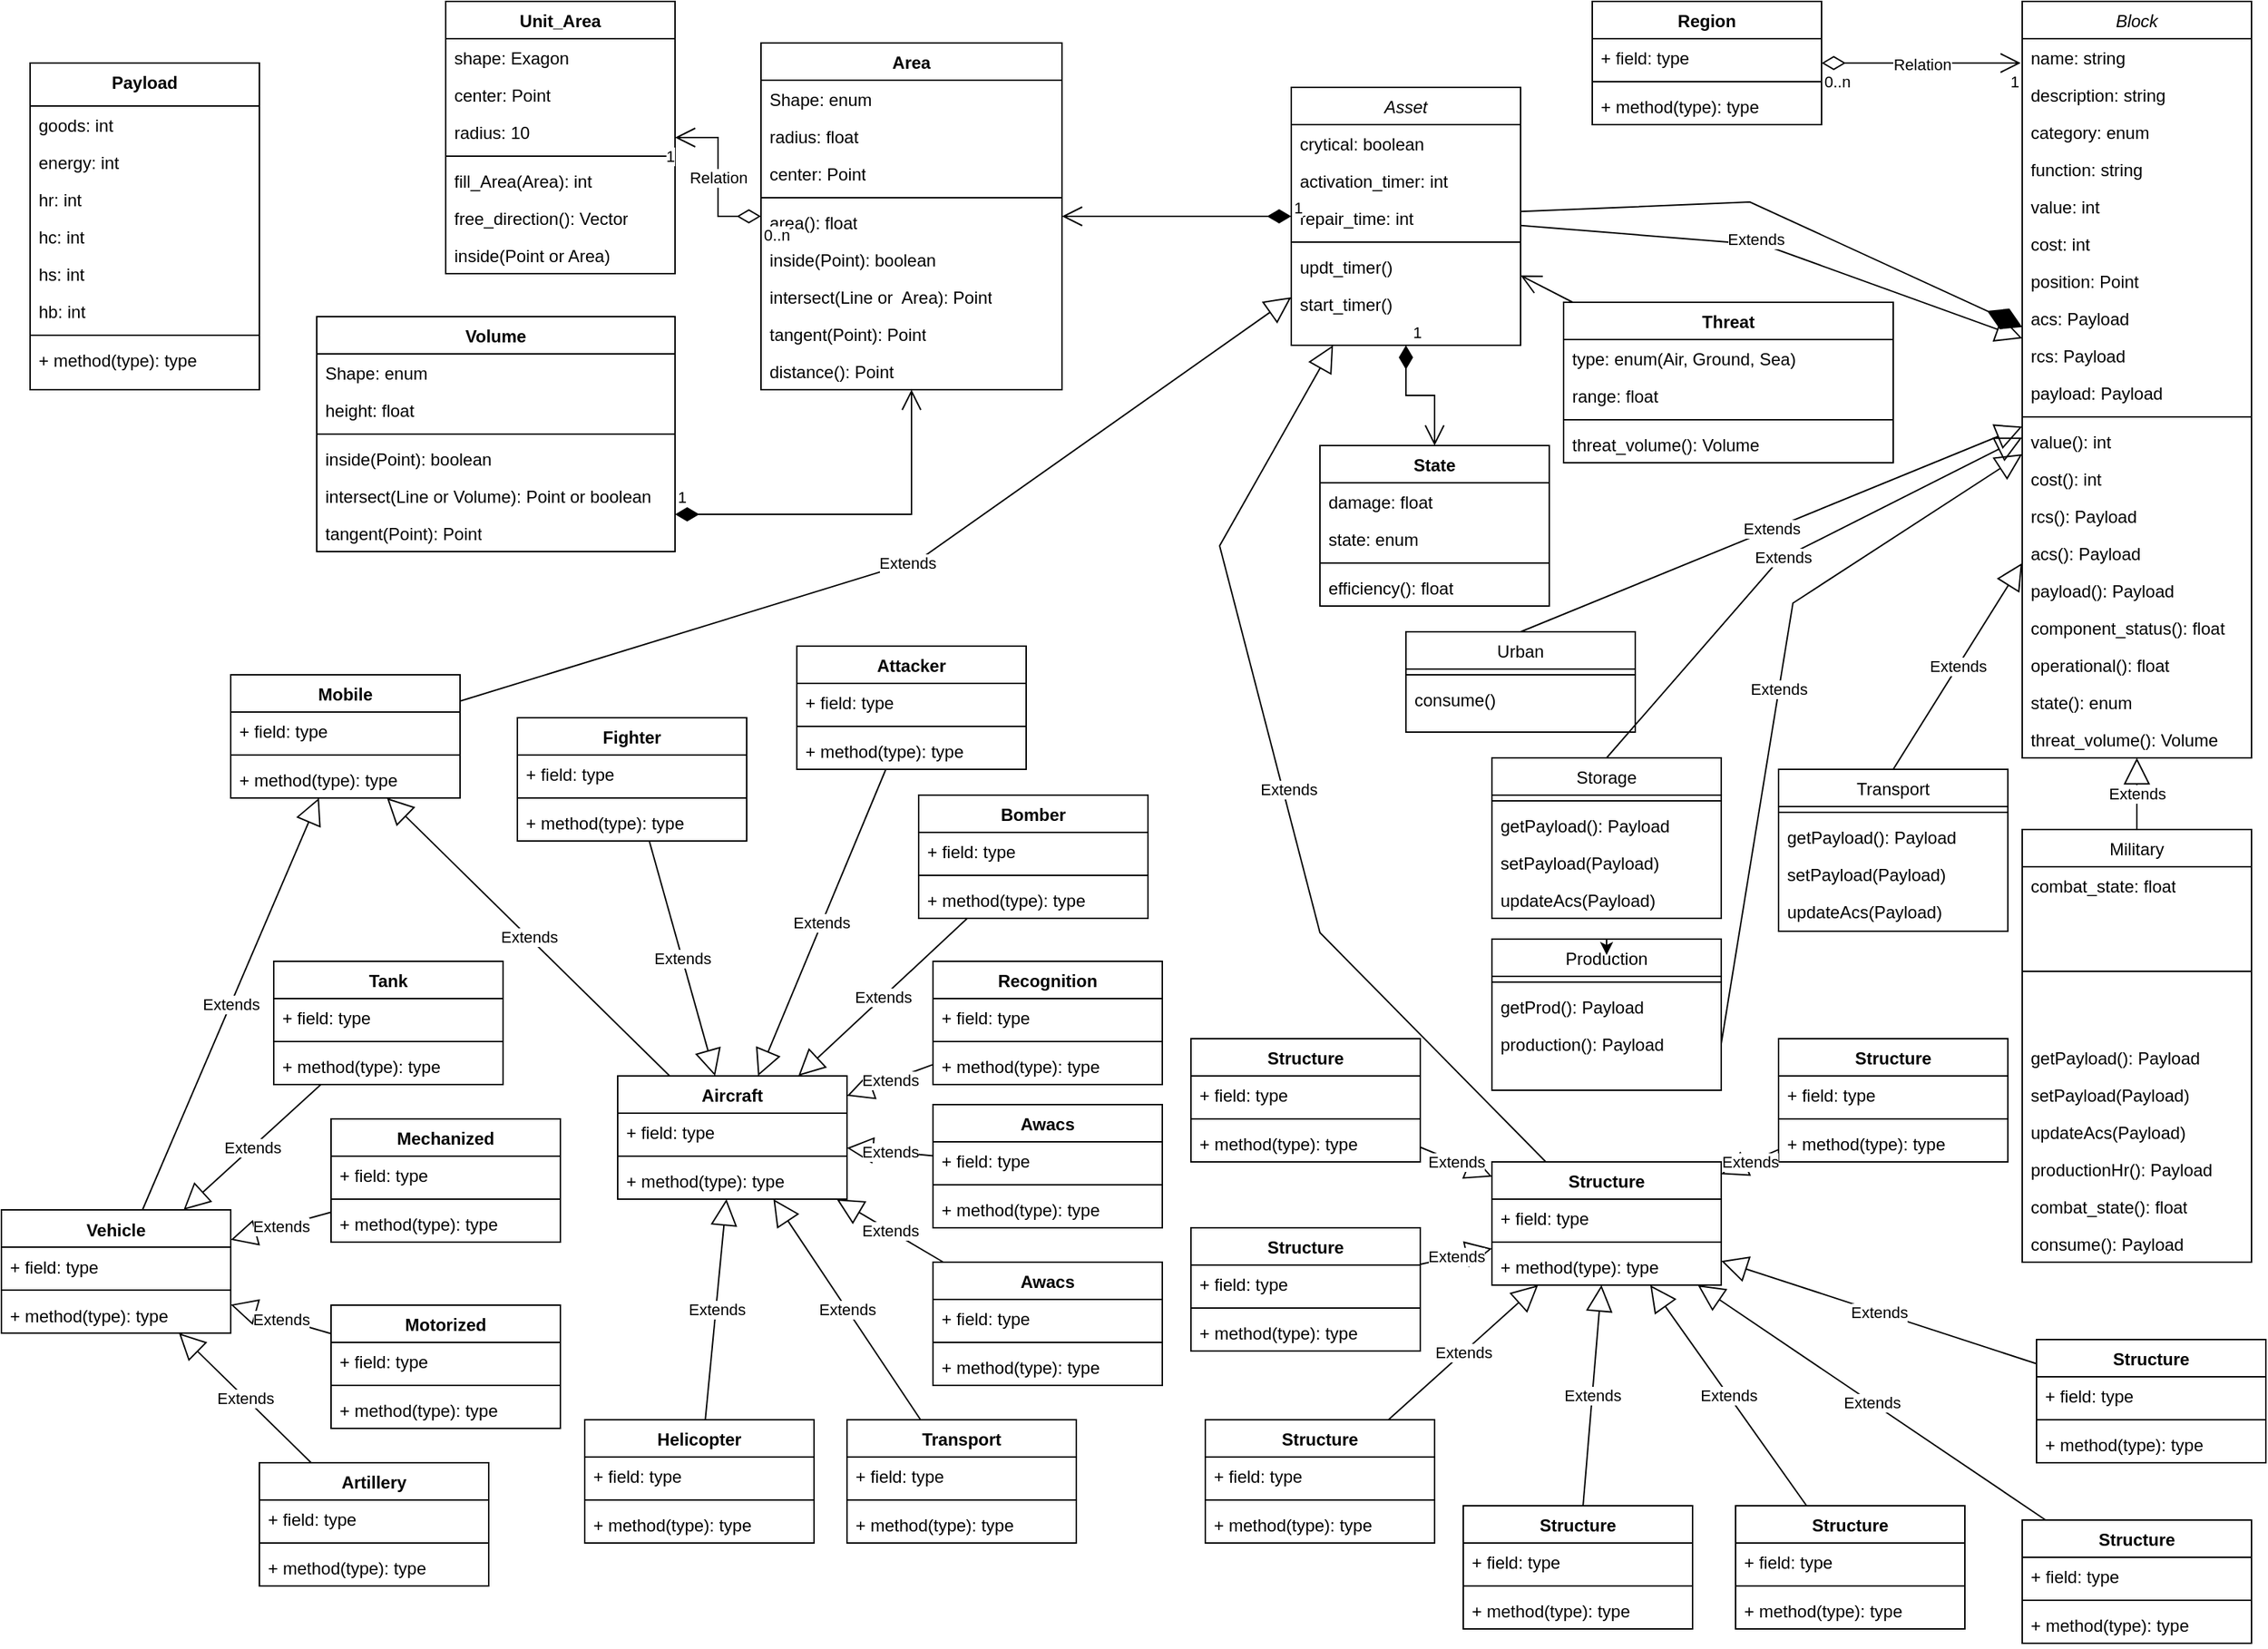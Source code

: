 <mxfile version="25.0.2">
  <diagram id="C5RBs43oDa-KdzZeNtuy" name="Page-1">
    <mxGraphModel dx="2901" dy="2413" grid="1" gridSize="10" guides="1" tooltips="1" connect="1" arrows="1" fold="1" page="1" pageScale="1" pageWidth="827" pageHeight="1169" math="0" shadow="0">
      <root>
        <mxCell id="WIyWlLk6GJQsqaUBKTNV-0" />
        <mxCell id="WIyWlLk6GJQsqaUBKTNV-1" parent="WIyWlLk6GJQsqaUBKTNV-0" />
        <object label="Block" Test="" id="zkfFHV4jXpPFQw0GAbJ--0">
          <mxCell style="swimlane;fontStyle=2;align=center;verticalAlign=top;childLayout=stackLayout;horizontal=1;startSize=26;horizontalStack=0;resizeParent=1;resizeLast=0;collapsible=1;marginBottom=0;rounded=0;shadow=0;strokeWidth=1;" parent="WIyWlLk6GJQsqaUBKTNV-1" vertex="1">
            <mxGeometry x="590" y="-1150" width="160" height="528" as="geometry">
              <mxRectangle x="230" y="140" width="160" height="26" as="alternateBounds" />
            </mxGeometry>
          </mxCell>
        </object>
        <mxCell id="zkfFHV4jXpPFQw0GAbJ--1" value="name: string" style="text;align=left;verticalAlign=top;spacingLeft=4;spacingRight=4;overflow=hidden;rotatable=0;points=[[0,0.5],[1,0.5]];portConstraint=eastwest;" parent="zkfFHV4jXpPFQw0GAbJ--0" vertex="1">
          <mxGeometry y="26" width="160" height="26" as="geometry" />
        </mxCell>
        <mxCell id="zkfFHV4jXpPFQw0GAbJ--2" value="description: string" style="text;align=left;verticalAlign=top;spacingLeft=4;spacingRight=4;overflow=hidden;rotatable=0;points=[[0,0.5],[1,0.5]];portConstraint=eastwest;rounded=0;shadow=0;html=0;" parent="zkfFHV4jXpPFQw0GAbJ--0" vertex="1">
          <mxGeometry y="52" width="160" height="26" as="geometry" />
        </mxCell>
        <mxCell id="Mc9kC5I7wtw5jWxTNQtN-17" value="category: enum" style="text;align=left;verticalAlign=top;spacingLeft=4;spacingRight=4;overflow=hidden;rotatable=0;points=[[0,0.5],[1,0.5]];portConstraint=eastwest;rounded=0;shadow=0;html=0;" parent="zkfFHV4jXpPFQw0GAbJ--0" vertex="1">
          <mxGeometry y="78" width="160" height="26" as="geometry" />
        </mxCell>
        <mxCell id="Mc9kC5I7wtw5jWxTNQtN-18" value="function: string" style="text;align=left;verticalAlign=top;spacingLeft=4;spacingRight=4;overflow=hidden;rotatable=0;points=[[0,0.5],[1,0.5]];portConstraint=eastwest;rounded=0;shadow=0;html=0;" parent="zkfFHV4jXpPFQw0GAbJ--0" vertex="1">
          <mxGeometry y="104" width="160" height="26" as="geometry" />
        </mxCell>
        <mxCell id="Mc9kC5I7wtw5jWxTNQtN-24" value="value: int" style="text;align=left;verticalAlign=top;spacingLeft=4;spacingRight=4;overflow=hidden;rotatable=0;points=[[0,0.5],[1,0.5]];portConstraint=eastwest;rounded=0;shadow=0;html=0;" parent="zkfFHV4jXpPFQw0GAbJ--0" vertex="1">
          <mxGeometry y="130" width="160" height="26" as="geometry" />
        </mxCell>
        <mxCell id="Mc9kC5I7wtw5jWxTNQtN-25" value="cost: int" style="text;align=left;verticalAlign=top;spacingLeft=4;spacingRight=4;overflow=hidden;rotatable=0;points=[[0,0.5],[1,0.5]];portConstraint=eastwest;rounded=0;shadow=0;html=0;" parent="zkfFHV4jXpPFQw0GAbJ--0" vertex="1">
          <mxGeometry y="156" width="160" height="26" as="geometry" />
        </mxCell>
        <mxCell id="Mc9kC5I7wtw5jWxTNQtN-26" value="position: Point" style="text;align=left;verticalAlign=top;spacingLeft=4;spacingRight=4;overflow=hidden;rotatable=0;points=[[0,0.5],[1,0.5]];portConstraint=eastwest;rounded=0;shadow=0;html=0;" parent="zkfFHV4jXpPFQw0GAbJ--0" vertex="1">
          <mxGeometry y="182" width="160" height="26" as="geometry" />
        </mxCell>
        <mxCell id="Mc9kC5I7wtw5jWxTNQtN-27" value="acs: Payload" style="text;align=left;verticalAlign=top;spacingLeft=4;spacingRight=4;overflow=hidden;rotatable=0;points=[[0,0.5],[1,0.5]];portConstraint=eastwest;rounded=0;shadow=0;html=0;" parent="zkfFHV4jXpPFQw0GAbJ--0" vertex="1">
          <mxGeometry y="208" width="160" height="26" as="geometry" />
        </mxCell>
        <mxCell id="Mc9kC5I7wtw5jWxTNQtN-28" value="rcs: Payload" style="text;align=left;verticalAlign=top;spacingLeft=4;spacingRight=4;overflow=hidden;rotatable=0;points=[[0,0.5],[1,0.5]];portConstraint=eastwest;rounded=0;shadow=0;html=0;" parent="zkfFHV4jXpPFQw0GAbJ--0" vertex="1">
          <mxGeometry y="234" width="160" height="26" as="geometry" />
        </mxCell>
        <mxCell id="Mc9kC5I7wtw5jWxTNQtN-31" value="payload: Payload" style="text;align=left;verticalAlign=top;spacingLeft=4;spacingRight=4;overflow=hidden;rotatable=0;points=[[0,0.5],[1,0.5]];portConstraint=eastwest;rounded=0;shadow=0;html=0;" parent="zkfFHV4jXpPFQw0GAbJ--0" vertex="1">
          <mxGeometry y="260" width="160" height="26" as="geometry" />
        </mxCell>
        <mxCell id="zkfFHV4jXpPFQw0GAbJ--4" value="" style="line;html=1;strokeWidth=1;align=left;verticalAlign=middle;spacingTop=-1;spacingLeft=3;spacingRight=3;rotatable=0;labelPosition=right;points=[];portConstraint=eastwest;" parent="zkfFHV4jXpPFQw0GAbJ--0" vertex="1">
          <mxGeometry y="286" width="160" height="8" as="geometry" />
        </mxCell>
        <mxCell id="Mc9kC5I7wtw5jWxTNQtN-61" value="value(): int" style="text;align=left;verticalAlign=top;spacingLeft=4;spacingRight=4;overflow=hidden;rotatable=0;points=[[0,0.5],[1,0.5]];portConstraint=eastwest;rounded=0;shadow=0;html=0;" parent="zkfFHV4jXpPFQw0GAbJ--0" vertex="1">
          <mxGeometry y="294" width="160" height="26" as="geometry" />
        </mxCell>
        <mxCell id="Mc9kC5I7wtw5jWxTNQtN-62" value="cost(): int" style="text;align=left;verticalAlign=top;spacingLeft=4;spacingRight=4;overflow=hidden;rotatable=0;points=[[0,0.5],[1,0.5]];portConstraint=eastwest;rounded=0;shadow=0;html=0;" parent="zkfFHV4jXpPFQw0GAbJ--0" vertex="1">
          <mxGeometry y="320" width="160" height="26" as="geometry" />
        </mxCell>
        <mxCell id="Mc9kC5I7wtw5jWxTNQtN-63" value="rcs(): Payload" style="text;align=left;verticalAlign=top;spacingLeft=4;spacingRight=4;overflow=hidden;rotatable=0;points=[[0,0.5],[1,0.5]];portConstraint=eastwest;rounded=0;shadow=0;html=0;" parent="zkfFHV4jXpPFQw0GAbJ--0" vertex="1">
          <mxGeometry y="346" width="160" height="26" as="geometry" />
        </mxCell>
        <mxCell id="Mc9kC5I7wtw5jWxTNQtN-64" value="acs(): Payload" style="text;align=left;verticalAlign=top;spacingLeft=4;spacingRight=4;overflow=hidden;rotatable=0;points=[[0,0.5],[1,0.5]];portConstraint=eastwest;rounded=0;shadow=0;html=0;" parent="zkfFHV4jXpPFQw0GAbJ--0" vertex="1">
          <mxGeometry y="372" width="160" height="26" as="geometry" />
        </mxCell>
        <mxCell id="Mc9kC5I7wtw5jWxTNQtN-65" value="payload(): Payload" style="text;align=left;verticalAlign=top;spacingLeft=4;spacingRight=4;overflow=hidden;rotatable=0;points=[[0,0.5],[1,0.5]];portConstraint=eastwest;rounded=0;shadow=0;html=0;" parent="zkfFHV4jXpPFQw0GAbJ--0" vertex="1">
          <mxGeometry y="398" width="160" height="26" as="geometry" />
        </mxCell>
        <mxCell id="Mc9kC5I7wtw5jWxTNQtN-66" value="component_status(): float" style="text;align=left;verticalAlign=top;spacingLeft=4;spacingRight=4;overflow=hidden;rotatable=0;points=[[0,0.5],[1,0.5]];portConstraint=eastwest;rounded=0;shadow=0;html=0;" parent="zkfFHV4jXpPFQw0GAbJ--0" vertex="1">
          <mxGeometry y="424" width="160" height="26" as="geometry" />
        </mxCell>
        <mxCell id="Mc9kC5I7wtw5jWxTNQtN-67" value="operational(): float" style="text;align=left;verticalAlign=top;spacingLeft=4;spacingRight=4;overflow=hidden;rotatable=0;points=[[0,0.5],[1,0.5]];portConstraint=eastwest;rounded=0;shadow=0;html=0;" parent="zkfFHV4jXpPFQw0GAbJ--0" vertex="1">
          <mxGeometry y="450" width="160" height="26" as="geometry" />
        </mxCell>
        <mxCell id="Mc9kC5I7wtw5jWxTNQtN-68" value="state(): enum" style="text;align=left;verticalAlign=top;spacingLeft=4;spacingRight=4;overflow=hidden;rotatable=0;points=[[0,0.5],[1,0.5]];portConstraint=eastwest;rounded=0;shadow=0;html=0;" parent="zkfFHV4jXpPFQw0GAbJ--0" vertex="1">
          <mxGeometry y="476" width="160" height="26" as="geometry" />
        </mxCell>
        <mxCell id="_nVRx94Zd6ron0OPfljY-58" value="threat_volume(): Volume" style="text;align=left;verticalAlign=top;spacingLeft=4;spacingRight=4;overflow=hidden;rotatable=0;points=[[0,0.5],[1,0.5]];portConstraint=eastwest;rounded=0;shadow=0;html=0;" parent="zkfFHV4jXpPFQw0GAbJ--0" vertex="1">
          <mxGeometry y="502" width="160" height="26" as="geometry" />
        </mxCell>
        <object label="Asset" Test="" id="Mc9kC5I7wtw5jWxTNQtN-94">
          <mxCell style="swimlane;fontStyle=2;align=center;verticalAlign=top;childLayout=stackLayout;horizontal=1;startSize=26;horizontalStack=0;resizeParent=1;resizeLast=0;collapsible=1;marginBottom=0;rounded=0;shadow=0;strokeWidth=1;" parent="WIyWlLk6GJQsqaUBKTNV-1" vertex="1">
            <mxGeometry x="80" y="-1090" width="160" height="180" as="geometry">
              <mxRectangle x="230" y="140" width="160" height="26" as="alternateBounds" />
            </mxGeometry>
          </mxCell>
        </object>
        <mxCell id="Mc9kC5I7wtw5jWxTNQtN-103" value="crytical: boolean" style="text;align=left;verticalAlign=top;spacingLeft=4;spacingRight=4;overflow=hidden;rotatable=0;points=[[0,0.5],[1,0.5]];portConstraint=eastwest;rounded=0;shadow=0;html=0;" parent="Mc9kC5I7wtw5jWxTNQtN-94" vertex="1">
          <mxGeometry y="26" width="160" height="26" as="geometry" />
        </mxCell>
        <mxCell id="Mc9kC5I7wtw5jWxTNQtN-104" value="activation_timer: int" style="text;align=left;verticalAlign=top;spacingLeft=4;spacingRight=4;overflow=hidden;rotatable=0;points=[[0,0.5],[1,0.5]];portConstraint=eastwest;rounded=0;shadow=0;html=0;" parent="Mc9kC5I7wtw5jWxTNQtN-94" vertex="1">
          <mxGeometry y="52" width="160" height="26" as="geometry" />
        </mxCell>
        <mxCell id="Mc9kC5I7wtw5jWxTNQtN-105" value="repair_time: int" style="text;align=left;verticalAlign=top;spacingLeft=4;spacingRight=4;overflow=hidden;rotatable=0;points=[[0,0.5],[1,0.5]];portConstraint=eastwest;rounded=0;shadow=0;html=0;" parent="Mc9kC5I7wtw5jWxTNQtN-94" vertex="1">
          <mxGeometry y="78" width="160" height="26" as="geometry" />
        </mxCell>
        <mxCell id="Mc9kC5I7wtw5jWxTNQtN-108" value="" style="line;html=1;strokeWidth=1;align=left;verticalAlign=middle;spacingTop=-1;spacingLeft=3;spacingRight=3;rotatable=0;labelPosition=right;points=[];portConstraint=eastwest;" parent="Mc9kC5I7wtw5jWxTNQtN-94" vertex="1">
          <mxGeometry y="104" width="160" height="8" as="geometry" />
        </mxCell>
        <mxCell id="o1nwqx2sSwd7Byxtws2A-14" value="updt_timer()" style="text;strokeColor=none;fillColor=none;align=left;verticalAlign=top;spacingLeft=4;spacingRight=4;overflow=hidden;rotatable=0;points=[[0,0.5],[1,0.5]];portConstraint=eastwest;whiteSpace=wrap;html=1;" parent="Mc9kC5I7wtw5jWxTNQtN-94" vertex="1">
          <mxGeometry y="112" width="160" height="26" as="geometry" />
        </mxCell>
        <mxCell id="o1nwqx2sSwd7Byxtws2A-15" value="start_timer()" style="text;strokeColor=none;fillColor=none;align=left;verticalAlign=top;spacingLeft=4;spacingRight=4;overflow=hidden;rotatable=0;points=[[0,0.5],[1,0.5]];portConstraint=eastwest;whiteSpace=wrap;html=1;" parent="Mc9kC5I7wtw5jWxTNQtN-94" vertex="1">
          <mxGeometry y="138" width="160" height="26" as="geometry" />
        </mxCell>
        <mxCell id="zkfFHV4jXpPFQw0GAbJ--6" value="Production" style="swimlane;fontStyle=0;align=center;verticalAlign=top;childLayout=stackLayout;horizontal=1;startSize=26;horizontalStack=0;resizeParent=1;resizeLast=0;collapsible=1;marginBottom=0;rounded=0;shadow=0;strokeWidth=1;" parent="WIyWlLk6GJQsqaUBKTNV-1" vertex="1">
          <mxGeometry x="220" y="-495.5" width="160" height="105.5" as="geometry">
            <mxRectangle x="130" y="380" width="160" height="26" as="alternateBounds" />
          </mxGeometry>
        </mxCell>
        <mxCell id="zkfFHV4jXpPFQw0GAbJ--9" value="" style="line;html=1;strokeWidth=1;align=left;verticalAlign=middle;spacingTop=-1;spacingLeft=3;spacingRight=3;rotatable=0;labelPosition=right;points=[];portConstraint=eastwest;" parent="zkfFHV4jXpPFQw0GAbJ--6" vertex="1">
          <mxGeometry y="26" width="160" height="8" as="geometry" />
        </mxCell>
        <mxCell id="zkfFHV4jXpPFQw0GAbJ--11" value="getProd(): Payload" style="text;align=left;verticalAlign=top;spacingLeft=4;spacingRight=4;overflow=hidden;rotatable=0;points=[[0,0.5],[1,0.5]];portConstraint=eastwest;" parent="zkfFHV4jXpPFQw0GAbJ--6" vertex="1">
          <mxGeometry y="34" width="160" height="26" as="geometry" />
        </mxCell>
        <mxCell id="Mc9kC5I7wtw5jWxTNQtN-82" value="production(): Payload" style="text;align=left;verticalAlign=top;spacingLeft=4;spacingRight=4;overflow=hidden;rotatable=0;points=[[0,0.5],[1,0.5]];portConstraint=eastwest;" parent="zkfFHV4jXpPFQw0GAbJ--6" vertex="1">
          <mxGeometry y="60" width="160" height="26" as="geometry" />
        </mxCell>
        <mxCell id="zkfFHV4jXpPFQw0GAbJ--13" value="Urban" style="swimlane;fontStyle=0;align=center;verticalAlign=top;childLayout=stackLayout;horizontal=1;startSize=26;horizontalStack=0;resizeParent=1;resizeLast=0;collapsible=1;marginBottom=0;rounded=0;shadow=0;strokeWidth=1;" parent="WIyWlLk6GJQsqaUBKTNV-1" vertex="1">
          <mxGeometry x="160" y="-710" width="160" height="70" as="geometry">
            <mxRectangle x="340" y="380" width="170" height="26" as="alternateBounds" />
          </mxGeometry>
        </mxCell>
        <mxCell id="zkfFHV4jXpPFQw0GAbJ--15" value="" style="line;html=1;strokeWidth=1;align=left;verticalAlign=middle;spacingTop=-1;spacingLeft=3;spacingRight=3;rotatable=0;labelPosition=right;points=[];portConstraint=eastwest;" parent="zkfFHV4jXpPFQw0GAbJ--13" vertex="1">
          <mxGeometry y="26" width="160" height="8" as="geometry" />
        </mxCell>
        <mxCell id="Mc9kC5I7wtw5jWxTNQtN-83" value="consume()" style="text;strokeColor=none;fillColor=none;align=left;verticalAlign=top;spacingLeft=4;spacingRight=4;overflow=hidden;rotatable=0;points=[[0,0.5],[1,0.5]];portConstraint=eastwest;whiteSpace=wrap;html=1;" parent="zkfFHV4jXpPFQw0GAbJ--13" vertex="1">
          <mxGeometry y="34" width="160" height="26" as="geometry" />
        </mxCell>
        <mxCell id="Mc9kC5I7wtw5jWxTNQtN-0" value="Storage" style="swimlane;fontStyle=0;align=center;verticalAlign=top;childLayout=stackLayout;horizontal=1;startSize=26;horizontalStack=0;resizeParent=1;resizeLast=0;collapsible=1;marginBottom=0;rounded=0;shadow=0;strokeWidth=1;" parent="WIyWlLk6GJQsqaUBKTNV-1" vertex="1">
          <mxGeometry x="220" y="-622" width="160" height="112" as="geometry">
            <mxRectangle x="340" y="380" width="170" height="26" as="alternateBounds" />
          </mxGeometry>
        </mxCell>
        <mxCell id="Mc9kC5I7wtw5jWxTNQtN-2" value="" style="line;html=1;strokeWidth=1;align=left;verticalAlign=middle;spacingTop=-1;spacingLeft=3;spacingRight=3;rotatable=0;labelPosition=right;points=[];portConstraint=eastwest;" parent="Mc9kC5I7wtw5jWxTNQtN-0" vertex="1">
          <mxGeometry y="26" width="160" height="8" as="geometry" />
        </mxCell>
        <mxCell id="Mc9kC5I7wtw5jWxTNQtN-84" value="getPayload(): Payload" style="text;strokeColor=none;fillColor=none;align=left;verticalAlign=top;spacingLeft=4;spacingRight=4;overflow=hidden;rotatable=0;points=[[0,0.5],[1,0.5]];portConstraint=eastwest;whiteSpace=wrap;html=1;" parent="Mc9kC5I7wtw5jWxTNQtN-0" vertex="1">
          <mxGeometry y="34" width="160" height="26" as="geometry" />
        </mxCell>
        <mxCell id="Mc9kC5I7wtw5jWxTNQtN-85" value="setPayload(Payload)&amp;nbsp;" style="text;strokeColor=none;fillColor=none;align=left;verticalAlign=top;spacingLeft=4;spacingRight=4;overflow=hidden;rotatable=0;points=[[0,0.5],[1,0.5]];portConstraint=eastwest;whiteSpace=wrap;html=1;" parent="Mc9kC5I7wtw5jWxTNQtN-0" vertex="1">
          <mxGeometry y="60" width="160" height="26" as="geometry" />
        </mxCell>
        <mxCell id="Mc9kC5I7wtw5jWxTNQtN-86" value="updateAcs(Payload)&amp;nbsp;" style="text;strokeColor=none;fillColor=none;align=left;verticalAlign=top;spacingLeft=4;spacingRight=4;overflow=hidden;rotatable=0;points=[[0,0.5],[1,0.5]];portConstraint=eastwest;whiteSpace=wrap;html=1;" parent="Mc9kC5I7wtw5jWxTNQtN-0" vertex="1">
          <mxGeometry y="86" width="160" height="26" as="geometry" />
        </mxCell>
        <mxCell id="Mc9kC5I7wtw5jWxTNQtN-10" value="Payload" style="swimlane;fontStyle=1;align=center;verticalAlign=top;childLayout=stackLayout;horizontal=1;startSize=30;horizontalStack=0;resizeParent=1;resizeParentMax=0;resizeLast=0;collapsible=1;marginBottom=0;whiteSpace=wrap;html=1;" parent="WIyWlLk6GJQsqaUBKTNV-1" vertex="1">
          <mxGeometry x="-800" y="-1107" width="160" height="228" as="geometry" />
        </mxCell>
        <mxCell id="Mc9kC5I7wtw5jWxTNQtN-11" value="goods: int" style="text;strokeColor=none;fillColor=none;align=left;verticalAlign=top;spacingLeft=4;spacingRight=4;overflow=hidden;rotatable=0;points=[[0,0.5],[1,0.5]];portConstraint=eastwest;whiteSpace=wrap;html=1;" parent="Mc9kC5I7wtw5jWxTNQtN-10" vertex="1">
          <mxGeometry y="30" width="160" height="26" as="geometry" />
        </mxCell>
        <mxCell id="Mc9kC5I7wtw5jWxTNQtN-32" value="energy: int" style="text;strokeColor=none;fillColor=none;align=left;verticalAlign=top;spacingLeft=4;spacingRight=4;overflow=hidden;rotatable=0;points=[[0,0.5],[1,0.5]];portConstraint=eastwest;whiteSpace=wrap;html=1;" parent="Mc9kC5I7wtw5jWxTNQtN-10" vertex="1">
          <mxGeometry y="56" width="160" height="26" as="geometry" />
        </mxCell>
        <mxCell id="Mc9kC5I7wtw5jWxTNQtN-33" value="hr: int" style="text;strokeColor=none;fillColor=none;align=left;verticalAlign=top;spacingLeft=4;spacingRight=4;overflow=hidden;rotatable=0;points=[[0,0.5],[1,0.5]];portConstraint=eastwest;whiteSpace=wrap;html=1;" parent="Mc9kC5I7wtw5jWxTNQtN-10" vertex="1">
          <mxGeometry y="82" width="160" height="26" as="geometry" />
        </mxCell>
        <mxCell id="Mc9kC5I7wtw5jWxTNQtN-34" value="hc: int" style="text;strokeColor=none;fillColor=none;align=left;verticalAlign=top;spacingLeft=4;spacingRight=4;overflow=hidden;rotatable=0;points=[[0,0.5],[1,0.5]];portConstraint=eastwest;whiteSpace=wrap;html=1;" parent="Mc9kC5I7wtw5jWxTNQtN-10" vertex="1">
          <mxGeometry y="108" width="160" height="26" as="geometry" />
        </mxCell>
        <mxCell id="Mc9kC5I7wtw5jWxTNQtN-35" value="hs: int" style="text;strokeColor=none;fillColor=none;align=left;verticalAlign=top;spacingLeft=4;spacingRight=4;overflow=hidden;rotatable=0;points=[[0,0.5],[1,0.5]];portConstraint=eastwest;whiteSpace=wrap;html=1;" parent="Mc9kC5I7wtw5jWxTNQtN-10" vertex="1">
          <mxGeometry y="134" width="160" height="26" as="geometry" />
        </mxCell>
        <mxCell id="Mc9kC5I7wtw5jWxTNQtN-36" value="hb: int" style="text;strokeColor=none;fillColor=none;align=left;verticalAlign=top;spacingLeft=4;spacingRight=4;overflow=hidden;rotatable=0;points=[[0,0.5],[1,0.5]];portConstraint=eastwest;whiteSpace=wrap;html=1;" parent="Mc9kC5I7wtw5jWxTNQtN-10" vertex="1">
          <mxGeometry y="160" width="160" height="26" as="geometry" />
        </mxCell>
        <mxCell id="Mc9kC5I7wtw5jWxTNQtN-12" value="" style="line;strokeWidth=1;fillColor=none;align=left;verticalAlign=middle;spacingTop=-1;spacingLeft=3;spacingRight=3;rotatable=0;labelPosition=right;points=[];portConstraint=eastwest;strokeColor=inherit;" parent="Mc9kC5I7wtw5jWxTNQtN-10" vertex="1">
          <mxGeometry y="186" width="160" height="8" as="geometry" />
        </mxCell>
        <mxCell id="Mc9kC5I7wtw5jWxTNQtN-13" value="+ method(type): type" style="text;strokeColor=none;fillColor=none;align=left;verticalAlign=top;spacingLeft=4;spacingRight=4;overflow=hidden;rotatable=0;points=[[0,0.5],[1,0.5]];portConstraint=eastwest;whiteSpace=wrap;html=1;" parent="Mc9kC5I7wtw5jWxTNQtN-10" vertex="1">
          <mxGeometry y="194" width="160" height="34" as="geometry" />
        </mxCell>
        <mxCell id="Mc9kC5I7wtw5jWxTNQtN-43" value="Transport" style="swimlane;fontStyle=0;align=center;verticalAlign=top;childLayout=stackLayout;horizontal=1;startSize=26;horizontalStack=0;resizeParent=1;resizeLast=0;collapsible=1;marginBottom=0;rounded=0;shadow=0;strokeWidth=1;" parent="WIyWlLk6GJQsqaUBKTNV-1" vertex="1">
          <mxGeometry x="420" y="-614" width="160" height="113" as="geometry">
            <mxRectangle x="340" y="380" width="170" height="26" as="alternateBounds" />
          </mxGeometry>
        </mxCell>
        <mxCell id="Mc9kC5I7wtw5jWxTNQtN-44" value="" style="line;html=1;strokeWidth=1;align=left;verticalAlign=middle;spacingTop=-1;spacingLeft=3;spacingRight=3;rotatable=0;labelPosition=right;points=[];portConstraint=eastwest;" parent="Mc9kC5I7wtw5jWxTNQtN-43" vertex="1">
          <mxGeometry y="26" width="160" height="8" as="geometry" />
        </mxCell>
        <mxCell id="Mc9kC5I7wtw5jWxTNQtN-79" value="getPayload(): Payload" style="text;strokeColor=none;fillColor=none;align=left;verticalAlign=top;spacingLeft=4;spacingRight=4;overflow=hidden;rotatable=0;points=[[0,0.5],[1,0.5]];portConstraint=eastwest;whiteSpace=wrap;html=1;" parent="Mc9kC5I7wtw5jWxTNQtN-43" vertex="1">
          <mxGeometry y="34" width="160" height="26" as="geometry" />
        </mxCell>
        <mxCell id="Mc9kC5I7wtw5jWxTNQtN-80" value="setPayload(Payload)&amp;nbsp;" style="text;strokeColor=none;fillColor=none;align=left;verticalAlign=top;spacingLeft=4;spacingRight=4;overflow=hidden;rotatable=0;points=[[0,0.5],[1,0.5]];portConstraint=eastwest;whiteSpace=wrap;html=1;" parent="Mc9kC5I7wtw5jWxTNQtN-43" vertex="1">
          <mxGeometry y="60" width="160" height="26" as="geometry" />
        </mxCell>
        <mxCell id="Mc9kC5I7wtw5jWxTNQtN-81" value="updateAcs(Payload)&amp;nbsp;" style="text;strokeColor=none;fillColor=none;align=left;verticalAlign=top;spacingLeft=4;spacingRight=4;overflow=hidden;rotatable=0;points=[[0,0.5],[1,0.5]];portConstraint=eastwest;whiteSpace=wrap;html=1;" parent="Mc9kC5I7wtw5jWxTNQtN-43" vertex="1">
          <mxGeometry y="86" width="160" height="26" as="geometry" />
        </mxCell>
        <mxCell id="Mc9kC5I7wtw5jWxTNQtN-73" value="Extends" style="endArrow=block;endSize=16;endFill=0;html=1;rounded=0;exitX=0.5;exitY=0;exitDx=0;exitDy=0;" parent="WIyWlLk6GJQsqaUBKTNV-1" source="zkfFHV4jXpPFQw0GAbJ--13" target="zkfFHV4jXpPFQw0GAbJ--0" edge="1">
          <mxGeometry width="160" relative="1" as="geometry">
            <mxPoint x="210" y="-40" as="sourcePoint" />
            <mxPoint x="414" y="-480" as="targetPoint" />
          </mxGeometry>
        </mxCell>
        <mxCell id="Mc9kC5I7wtw5jWxTNQtN-75" value="Extends" style="endArrow=block;endSize=16;endFill=0;html=1;rounded=0;exitX=1;exitY=0.5;exitDx=0;exitDy=0;" parent="WIyWlLk6GJQsqaUBKTNV-1" source="Mc9kC5I7wtw5jWxTNQtN-82" target="zkfFHV4jXpPFQw0GAbJ--0" edge="1">
          <mxGeometry width="160" relative="1" as="geometry">
            <mxPoint x="210" y="-40" as="sourcePoint" />
            <mxPoint x="370" y="-40" as="targetPoint" />
            <Array as="points">
              <mxPoint x="430" y="-730" />
            </Array>
          </mxGeometry>
        </mxCell>
        <mxCell id="Mc9kC5I7wtw5jWxTNQtN-76" value="Extends" style="endArrow=block;endSize=16;endFill=0;html=1;rounded=0;exitX=0.5;exitY=0;exitDx=0;exitDy=0;" parent="WIyWlLk6GJQsqaUBKTNV-1" source="Mc9kC5I7wtw5jWxTNQtN-43" target="zkfFHV4jXpPFQw0GAbJ--0" edge="1">
          <mxGeometry width="160" relative="1" as="geometry">
            <mxPoint x="210" y="-40" as="sourcePoint" />
            <mxPoint x="470" y="-514" as="targetPoint" />
            <mxPoint as="offset" />
          </mxGeometry>
        </mxCell>
        <mxCell id="Mc9kC5I7wtw5jWxTNQtN-77" value="Extends" style="endArrow=block;endSize=16;endFill=0;html=1;rounded=0;exitX=0.5;exitY=0;exitDx=0;exitDy=0;" parent="WIyWlLk6GJQsqaUBKTNV-1" source="Mc9kC5I7wtw5jWxTNQtN-0" target="zkfFHV4jXpPFQw0GAbJ--0" edge="1">
          <mxGeometry width="160" relative="1" as="geometry">
            <mxPoint x="210" y="-40" as="sourcePoint" />
            <mxPoint x="370" y="-40" as="targetPoint" />
            <Array as="points">
              <mxPoint x="420" y="-760" />
            </Array>
          </mxGeometry>
        </mxCell>
        <mxCell id="Mc9kC5I7wtw5jWxTNQtN-78" value="Extends" style="endArrow=block;endSize=16;endFill=0;html=1;rounded=0;exitX=0.5;exitY=0;exitDx=0;exitDy=0;" parent="WIyWlLk6GJQsqaUBKTNV-1" source="Mc9kC5I7wtw5jWxTNQtN-87" target="zkfFHV4jXpPFQw0GAbJ--0" edge="1">
          <mxGeometry width="160" relative="1" as="geometry">
            <mxPoint x="820" y="360" as="sourcePoint" />
            <mxPoint x="370" y="-40" as="targetPoint" />
          </mxGeometry>
        </mxCell>
        <mxCell id="Mc9kC5I7wtw5jWxTNQtN-87" value="Military" style="swimlane;fontStyle=0;align=center;verticalAlign=top;childLayout=stackLayout;horizontal=1;startSize=26;horizontalStack=0;resizeParent=1;resizeLast=0;collapsible=1;marginBottom=0;rounded=0;shadow=0;strokeWidth=1;" parent="WIyWlLk6GJQsqaUBKTNV-1" vertex="1">
          <mxGeometry x="590" y="-572" width="160" height="302" as="geometry">
            <mxRectangle x="340" y="380" width="170" height="26" as="alternateBounds" />
          </mxGeometry>
        </mxCell>
        <mxCell id="rZu0rkdhJq_a_zIsKfIh-1" value="combat_state: float" style="text;strokeColor=none;fillColor=none;align=left;verticalAlign=top;spacingLeft=4;spacingRight=4;overflow=hidden;rotatable=0;points=[[0,0.5],[1,0.5]];portConstraint=eastwest;whiteSpace=wrap;html=1;" parent="Mc9kC5I7wtw5jWxTNQtN-87" vertex="1">
          <mxGeometry y="26" width="160" height="26" as="geometry" />
        </mxCell>
        <mxCell id="Mc9kC5I7wtw5jWxTNQtN-88" value="" style="line;html=1;strokeWidth=1;align=left;verticalAlign=middle;spacingTop=-1;spacingLeft=3;spacingRight=3;rotatable=0;labelPosition=right;points=[];portConstraint=eastwest;" parent="Mc9kC5I7wtw5jWxTNQtN-87" vertex="1">
          <mxGeometry y="52" width="160" height="94" as="geometry" />
        </mxCell>
        <mxCell id="Mc9kC5I7wtw5jWxTNQtN-89" value="getPayload(): Payload" style="text;strokeColor=none;fillColor=none;align=left;verticalAlign=top;spacingLeft=4;spacingRight=4;overflow=hidden;rotatable=0;points=[[0,0.5],[1,0.5]];portConstraint=eastwest;whiteSpace=wrap;html=1;" parent="Mc9kC5I7wtw5jWxTNQtN-87" vertex="1">
          <mxGeometry y="146" width="160" height="26" as="geometry" />
        </mxCell>
        <mxCell id="Mc9kC5I7wtw5jWxTNQtN-90" value="setPayload(Payload)&amp;nbsp;" style="text;strokeColor=none;fillColor=none;align=left;verticalAlign=top;spacingLeft=4;spacingRight=4;overflow=hidden;rotatable=0;points=[[0,0.5],[1,0.5]];portConstraint=eastwest;whiteSpace=wrap;html=1;" parent="Mc9kC5I7wtw5jWxTNQtN-87" vertex="1">
          <mxGeometry y="172" width="160" height="26" as="geometry" />
        </mxCell>
        <mxCell id="Mc9kC5I7wtw5jWxTNQtN-91" value="updateAcs(Payload)&amp;nbsp;" style="text;strokeColor=none;fillColor=none;align=left;verticalAlign=top;spacingLeft=4;spacingRight=4;overflow=hidden;rotatable=0;points=[[0,0.5],[1,0.5]];portConstraint=eastwest;whiteSpace=wrap;html=1;" parent="Mc9kC5I7wtw5jWxTNQtN-87" vertex="1">
          <mxGeometry y="198" width="160" height="26" as="geometry" />
        </mxCell>
        <mxCell id="Mc9kC5I7wtw5jWxTNQtN-92" value="productionHr(): Payload&amp;nbsp;" style="text;strokeColor=none;fillColor=none;align=left;verticalAlign=top;spacingLeft=4;spacingRight=4;overflow=hidden;rotatable=0;points=[[0,0.5],[1,0.5]];portConstraint=eastwest;whiteSpace=wrap;html=1;" parent="Mc9kC5I7wtw5jWxTNQtN-87" vertex="1">
          <mxGeometry y="224" width="160" height="26" as="geometry" />
        </mxCell>
        <mxCell id="rZu0rkdhJq_a_zIsKfIh-2" value="combat_state(): float" style="text;strokeColor=none;fillColor=none;align=left;verticalAlign=top;spacingLeft=4;spacingRight=4;overflow=hidden;rotatable=0;points=[[0,0.5],[1,0.5]];portConstraint=eastwest;whiteSpace=wrap;html=1;" parent="Mc9kC5I7wtw5jWxTNQtN-87" vertex="1">
          <mxGeometry y="250" width="160" height="26" as="geometry" />
        </mxCell>
        <mxCell id="rZu0rkdhJq_a_zIsKfIh-3" value="consume(): Payload" style="text;strokeColor=none;fillColor=none;align=left;verticalAlign=top;spacingLeft=4;spacingRight=4;overflow=hidden;rotatable=0;points=[[0,0.5],[1,0.5]];portConstraint=eastwest;whiteSpace=wrap;html=1;" parent="Mc9kC5I7wtw5jWxTNQtN-87" vertex="1">
          <mxGeometry y="276" width="160" height="26" as="geometry" />
        </mxCell>
        <mxCell id="WaYCS9j58fek_p3SLzge-3" value="Extends" style="endArrow=block;endSize=16;endFill=0;html=1;rounded=0;" parent="WIyWlLk6GJQsqaUBKTNV-1" source="Mc9kC5I7wtw5jWxTNQtN-94" target="zkfFHV4jXpPFQw0GAbJ--0" edge="1">
          <mxGeometry x="-0.09" y="4" width="160" relative="1" as="geometry">
            <mxPoint x="420" y="-760" as="sourcePoint" />
            <mxPoint x="320" y="-1020" as="targetPoint" />
            <Array as="points">
              <mxPoint x="410" y="-980" />
            </Array>
            <mxPoint as="offset" />
          </mxGeometry>
        </mxCell>
        <mxCell id="LDebTzN5I6Ls3egs5fyE-0" value="State" style="swimlane;fontStyle=1;align=center;verticalAlign=top;childLayout=stackLayout;horizontal=1;startSize=26;horizontalStack=0;resizeParent=1;resizeParentMax=0;resizeLast=0;collapsible=1;marginBottom=0;whiteSpace=wrap;html=1;" parent="WIyWlLk6GJQsqaUBKTNV-1" vertex="1">
          <mxGeometry x="100" y="-840" width="160" height="112" as="geometry" />
        </mxCell>
        <mxCell id="LDebTzN5I6Ls3egs5fyE-4" value="damage: float" style="text;strokeColor=none;fillColor=none;align=left;verticalAlign=top;spacingLeft=4;spacingRight=4;overflow=hidden;rotatable=0;points=[[0,0.5],[1,0.5]];portConstraint=eastwest;whiteSpace=wrap;html=1;" parent="LDebTzN5I6Ls3egs5fyE-0" vertex="1">
          <mxGeometry y="26" width="160" height="26" as="geometry" />
        </mxCell>
        <mxCell id="Mc9kC5I7wtw5jWxTNQtN-22" value="state: enum" style="text;align=left;verticalAlign=top;spacingLeft=4;spacingRight=4;overflow=hidden;rotatable=0;points=[[0,0.5],[1,0.5]];portConstraint=eastwest;rounded=0;shadow=0;html=0;" parent="LDebTzN5I6Ls3egs5fyE-0" vertex="1">
          <mxGeometry y="52" width="160" height="26" as="geometry" />
        </mxCell>
        <mxCell id="LDebTzN5I6Ls3egs5fyE-2" value="" style="line;strokeWidth=1;fillColor=none;align=left;verticalAlign=middle;spacingTop=-1;spacingLeft=3;spacingRight=3;rotatable=0;labelPosition=right;points=[];portConstraint=eastwest;strokeColor=inherit;" parent="LDebTzN5I6Ls3egs5fyE-0" vertex="1">
          <mxGeometry y="78" width="160" height="8" as="geometry" />
        </mxCell>
        <mxCell id="LDebTzN5I6Ls3egs5fyE-1" value="efficiency(): float" style="text;strokeColor=none;fillColor=none;align=left;verticalAlign=top;spacingLeft=4;spacingRight=4;overflow=hidden;rotatable=0;points=[[0,0.5],[1,0.5]];portConstraint=eastwest;whiteSpace=wrap;html=1;" parent="LDebTzN5I6Ls3egs5fyE-0" vertex="1">
          <mxGeometry y="86" width="160" height="26" as="geometry" />
        </mxCell>
        <mxCell id="Tj0mOJOhH6f5faBl_hEX-0" value="Area" style="swimlane;fontStyle=1;align=center;verticalAlign=top;childLayout=stackLayout;horizontal=1;startSize=26;horizontalStack=0;resizeParent=1;resizeParentMax=0;resizeLast=0;collapsible=1;marginBottom=0;whiteSpace=wrap;html=1;" parent="WIyWlLk6GJQsqaUBKTNV-1" vertex="1">
          <mxGeometry x="-290" y="-1121" width="210" height="242" as="geometry" />
        </mxCell>
        <mxCell id="Tj0mOJOhH6f5faBl_hEX-1" value="Shape: enum" style="text;strokeColor=none;fillColor=none;align=left;verticalAlign=top;spacingLeft=4;spacingRight=4;overflow=hidden;rotatable=0;points=[[0,0.5],[1,0.5]];portConstraint=eastwest;whiteSpace=wrap;html=1;" parent="Tj0mOJOhH6f5faBl_hEX-0" vertex="1">
          <mxGeometry y="26" width="210" height="26" as="geometry" />
        </mxCell>
        <mxCell id="_nVRx94Zd6ron0OPfljY-0" value="radius: float" style="text;strokeColor=none;fillColor=none;align=left;verticalAlign=top;spacingLeft=4;spacingRight=4;overflow=hidden;rotatable=0;points=[[0,0.5],[1,0.5]];portConstraint=eastwest;whiteSpace=wrap;html=1;" parent="Tj0mOJOhH6f5faBl_hEX-0" vertex="1">
          <mxGeometry y="52" width="210" height="26" as="geometry" />
        </mxCell>
        <mxCell id="_nVRx94Zd6ron0OPfljY-34" value="center: Point" style="text;strokeColor=none;fillColor=none;align=left;verticalAlign=top;spacingLeft=4;spacingRight=4;overflow=hidden;rotatable=0;points=[[0,0.5],[1,0.5]];portConstraint=eastwest;whiteSpace=wrap;html=1;" parent="Tj0mOJOhH6f5faBl_hEX-0" vertex="1">
          <mxGeometry y="78" width="210" height="26" as="geometry" />
        </mxCell>
        <mxCell id="Tj0mOJOhH6f5faBl_hEX-2" value="" style="line;strokeWidth=1;fillColor=none;align=left;verticalAlign=middle;spacingTop=-1;spacingLeft=3;spacingRight=3;rotatable=0;labelPosition=right;points=[];portConstraint=eastwest;strokeColor=inherit;" parent="Tj0mOJOhH6f5faBl_hEX-0" vertex="1">
          <mxGeometry y="104" width="210" height="8" as="geometry" />
        </mxCell>
        <mxCell id="Tj0mOJOhH6f5faBl_hEX-3" value="area(): float" style="text;strokeColor=none;fillColor=none;align=left;verticalAlign=top;spacingLeft=4;spacingRight=4;overflow=hidden;rotatable=0;points=[[0,0.5],[1,0.5]];portConstraint=eastwest;whiteSpace=wrap;html=1;" parent="Tj0mOJOhH6f5faBl_hEX-0" vertex="1">
          <mxGeometry y="112" width="210" height="26" as="geometry" />
        </mxCell>
        <mxCell id="_nVRx94Zd6ron0OPfljY-1" value="inside(Point): boolean" style="text;strokeColor=none;fillColor=none;align=left;verticalAlign=top;spacingLeft=4;spacingRight=4;overflow=hidden;rotatable=0;points=[[0,0.5],[1,0.5]];portConstraint=eastwest;whiteSpace=wrap;html=1;" parent="Tj0mOJOhH6f5faBl_hEX-0" vertex="1">
          <mxGeometry y="138" width="210" height="26" as="geometry" />
        </mxCell>
        <mxCell id="_nVRx94Zd6ron0OPfljY-2" value="intersect(Line or&amp;nbsp; Area): Point" style="text;strokeColor=none;fillColor=none;align=left;verticalAlign=top;spacingLeft=4;spacingRight=4;overflow=hidden;rotatable=0;points=[[0,0.5],[1,0.5]];portConstraint=eastwest;whiteSpace=wrap;html=1;" parent="Tj0mOJOhH6f5faBl_hEX-0" vertex="1">
          <mxGeometry y="164" width="210" height="26" as="geometry" />
        </mxCell>
        <mxCell id="_nVRx94Zd6ron0OPfljY-3" value="tangent(Point): Point" style="text;strokeColor=none;fillColor=none;align=left;verticalAlign=top;spacingLeft=4;spacingRight=4;overflow=hidden;rotatable=0;points=[[0,0.5],[1,0.5]];portConstraint=eastwest;whiteSpace=wrap;html=1;" parent="Tj0mOJOhH6f5faBl_hEX-0" vertex="1">
          <mxGeometry y="190" width="210" height="26" as="geometry" />
        </mxCell>
        <mxCell id="_nVRx94Zd6ron0OPfljY-13" value="distance(): Point" style="text;strokeColor=none;fillColor=none;align=left;verticalAlign=top;spacingLeft=4;spacingRight=4;overflow=hidden;rotatable=0;points=[[0,0.5],[1,0.5]];portConstraint=eastwest;whiteSpace=wrap;html=1;" parent="Tj0mOJOhH6f5faBl_hEX-0" vertex="1">
          <mxGeometry y="216" width="210" height="26" as="geometry" />
        </mxCell>
        <mxCell id="_nVRx94Zd6ron0OPfljY-4" value="Volume" style="swimlane;fontStyle=1;align=center;verticalAlign=top;childLayout=stackLayout;horizontal=1;startSize=26;horizontalStack=0;resizeParent=1;resizeParentMax=0;resizeLast=0;collapsible=1;marginBottom=0;whiteSpace=wrap;html=1;" parent="WIyWlLk6GJQsqaUBKTNV-1" vertex="1">
          <mxGeometry x="-600" y="-930" width="250" height="164" as="geometry" />
        </mxCell>
        <mxCell id="_nVRx94Zd6ron0OPfljY-5" value="Shape: enum" style="text;strokeColor=none;fillColor=none;align=left;verticalAlign=top;spacingLeft=4;spacingRight=4;overflow=hidden;rotatable=0;points=[[0,0.5],[1,0.5]];portConstraint=eastwest;whiteSpace=wrap;html=1;" parent="_nVRx94Zd6ron0OPfljY-4" vertex="1">
          <mxGeometry y="26" width="250" height="26" as="geometry" />
        </mxCell>
        <mxCell id="_nVRx94Zd6ron0OPfljY-12" value="height: float" style="text;strokeColor=none;fillColor=none;align=left;verticalAlign=top;spacingLeft=4;spacingRight=4;overflow=hidden;rotatable=0;points=[[0,0.5],[1,0.5]];portConstraint=eastwest;whiteSpace=wrap;html=1;" parent="_nVRx94Zd6ron0OPfljY-4" vertex="1">
          <mxGeometry y="52" width="250" height="26" as="geometry" />
        </mxCell>
        <mxCell id="_nVRx94Zd6ron0OPfljY-7" value="" style="line;strokeWidth=1;fillColor=none;align=left;verticalAlign=middle;spacingTop=-1;spacingLeft=3;spacingRight=3;rotatable=0;labelPosition=right;points=[];portConstraint=eastwest;strokeColor=inherit;" parent="_nVRx94Zd6ron0OPfljY-4" vertex="1">
          <mxGeometry y="78" width="250" height="8" as="geometry" />
        </mxCell>
        <mxCell id="_nVRx94Zd6ron0OPfljY-9" value="inside(Point): boolean" style="text;strokeColor=none;fillColor=none;align=left;verticalAlign=top;spacingLeft=4;spacingRight=4;overflow=hidden;rotatable=0;points=[[0,0.5],[1,0.5]];portConstraint=eastwest;whiteSpace=wrap;html=1;" parent="_nVRx94Zd6ron0OPfljY-4" vertex="1">
          <mxGeometry y="86" width="250" height="26" as="geometry" />
        </mxCell>
        <mxCell id="_nVRx94Zd6ron0OPfljY-10" value="intersect(Line or Volume): Point or boolean" style="text;strokeColor=none;fillColor=none;align=left;verticalAlign=top;spacingLeft=4;spacingRight=4;overflow=hidden;rotatable=0;points=[[0,0.5],[1,0.5]];portConstraint=eastwest;whiteSpace=wrap;html=1;" parent="_nVRx94Zd6ron0OPfljY-4" vertex="1">
          <mxGeometry y="112" width="250" height="26" as="geometry" />
        </mxCell>
        <mxCell id="_nVRx94Zd6ron0OPfljY-11" value="tangent(Point): Point" style="text;strokeColor=none;fillColor=none;align=left;verticalAlign=top;spacingLeft=4;spacingRight=4;overflow=hidden;rotatable=0;points=[[0,0.5],[1,0.5]];portConstraint=eastwest;whiteSpace=wrap;html=1;" parent="_nVRx94Zd6ron0OPfljY-4" vertex="1">
          <mxGeometry y="138" width="250" height="26" as="geometry" />
        </mxCell>
        <mxCell id="_nVRx94Zd6ron0OPfljY-21" value="Region" style="swimlane;fontStyle=1;align=center;verticalAlign=top;childLayout=stackLayout;horizontal=1;startSize=26;horizontalStack=0;resizeParent=1;resizeParentMax=0;resizeLast=0;collapsible=1;marginBottom=0;whiteSpace=wrap;html=1;" parent="WIyWlLk6GJQsqaUBKTNV-1" vertex="1">
          <mxGeometry x="290" y="-1150" width="160" height="86" as="geometry" />
        </mxCell>
        <mxCell id="_nVRx94Zd6ron0OPfljY-22" value="+ field: type" style="text;strokeColor=none;fillColor=none;align=left;verticalAlign=top;spacingLeft=4;spacingRight=4;overflow=hidden;rotatable=0;points=[[0,0.5],[1,0.5]];portConstraint=eastwest;whiteSpace=wrap;html=1;" parent="_nVRx94Zd6ron0OPfljY-21" vertex="1">
          <mxGeometry y="26" width="160" height="26" as="geometry" />
        </mxCell>
        <mxCell id="_nVRx94Zd6ron0OPfljY-23" value="" style="line;strokeWidth=1;fillColor=none;align=left;verticalAlign=middle;spacingTop=-1;spacingLeft=3;spacingRight=3;rotatable=0;labelPosition=right;points=[];portConstraint=eastwest;strokeColor=inherit;" parent="_nVRx94Zd6ron0OPfljY-21" vertex="1">
          <mxGeometry y="52" width="160" height="8" as="geometry" />
        </mxCell>
        <mxCell id="_nVRx94Zd6ron0OPfljY-24" value="+ method(type): type" style="text;strokeColor=none;fillColor=none;align=left;verticalAlign=top;spacingLeft=4;spacingRight=4;overflow=hidden;rotatable=0;points=[[0,0.5],[1,0.5]];portConstraint=eastwest;whiteSpace=wrap;html=1;" parent="_nVRx94Zd6ron0OPfljY-21" vertex="1">
          <mxGeometry y="60" width="160" height="26" as="geometry" />
        </mxCell>
        <mxCell id="_nVRx94Zd6ron0OPfljY-25" value="Unit_Area" style="swimlane;fontStyle=1;align=center;verticalAlign=top;childLayout=stackLayout;horizontal=1;startSize=26;horizontalStack=0;resizeParent=1;resizeParentMax=0;resizeLast=0;collapsible=1;marginBottom=0;whiteSpace=wrap;html=1;" parent="WIyWlLk6GJQsqaUBKTNV-1" vertex="1">
          <mxGeometry x="-510" y="-1150" width="160" height="190" as="geometry" />
        </mxCell>
        <mxCell id="_nVRx94Zd6ron0OPfljY-26" value="shape: Exagon" style="text;strokeColor=none;fillColor=none;align=left;verticalAlign=top;spacingLeft=4;spacingRight=4;overflow=hidden;rotatable=0;points=[[0,0.5],[1,0.5]];portConstraint=eastwest;whiteSpace=wrap;html=1;" parent="_nVRx94Zd6ron0OPfljY-25" vertex="1">
          <mxGeometry y="26" width="160" height="26" as="geometry" />
        </mxCell>
        <mxCell id="_nVRx94Zd6ron0OPfljY-32" value="center: Point" style="text;strokeColor=none;fillColor=none;align=left;verticalAlign=top;spacingLeft=4;spacingRight=4;overflow=hidden;rotatable=0;points=[[0,0.5],[1,0.5]];portConstraint=eastwest;whiteSpace=wrap;html=1;" parent="_nVRx94Zd6ron0OPfljY-25" vertex="1">
          <mxGeometry y="52" width="160" height="26" as="geometry" />
        </mxCell>
        <mxCell id="_nVRx94Zd6ron0OPfljY-29" value="radius: 10" style="text;strokeColor=none;fillColor=none;align=left;verticalAlign=top;spacingLeft=4;spacingRight=4;overflow=hidden;rotatable=0;points=[[0,0.5],[1,0.5]];portConstraint=eastwest;whiteSpace=wrap;html=1;" parent="_nVRx94Zd6ron0OPfljY-25" vertex="1">
          <mxGeometry y="78" width="160" height="26" as="geometry" />
        </mxCell>
        <mxCell id="_nVRx94Zd6ron0OPfljY-27" value="" style="line;strokeWidth=1;fillColor=none;align=left;verticalAlign=middle;spacingTop=-1;spacingLeft=3;spacingRight=3;rotatable=0;labelPosition=right;points=[];portConstraint=eastwest;strokeColor=inherit;" parent="_nVRx94Zd6ron0OPfljY-25" vertex="1">
          <mxGeometry y="104" width="160" height="8" as="geometry" />
        </mxCell>
        <mxCell id="_nVRx94Zd6ron0OPfljY-28" value="fill_Area(Area): int" style="text;strokeColor=none;fillColor=none;align=left;verticalAlign=top;spacingLeft=4;spacingRight=4;overflow=hidden;rotatable=0;points=[[0,0.5],[1,0.5]];portConstraint=eastwest;whiteSpace=wrap;html=1;" parent="_nVRx94Zd6ron0OPfljY-25" vertex="1">
          <mxGeometry y="112" width="160" height="26" as="geometry" />
        </mxCell>
        <mxCell id="_nVRx94Zd6ron0OPfljY-30" value="free_direction(): Vector" style="text;strokeColor=none;fillColor=none;align=left;verticalAlign=top;spacingLeft=4;spacingRight=4;overflow=hidden;rotatable=0;points=[[0,0.5],[1,0.5]];portConstraint=eastwest;whiteSpace=wrap;html=1;" parent="_nVRx94Zd6ron0OPfljY-25" vertex="1">
          <mxGeometry y="138" width="160" height="26" as="geometry" />
        </mxCell>
        <mxCell id="_nVRx94Zd6ron0OPfljY-31" value="inside(Point or Area)" style="text;strokeColor=none;fillColor=none;align=left;verticalAlign=top;spacingLeft=4;spacingRight=4;overflow=hidden;rotatable=0;points=[[0,0.5],[1,0.5]];portConstraint=eastwest;whiteSpace=wrap;html=1;" parent="_nVRx94Zd6ron0OPfljY-25" vertex="1">
          <mxGeometry y="164" width="160" height="26" as="geometry" />
        </mxCell>
        <mxCell id="_nVRx94Zd6ron0OPfljY-37" value="Threat" style="swimlane;fontStyle=1;align=center;verticalAlign=top;childLayout=stackLayout;horizontal=1;startSize=26;horizontalStack=0;resizeParent=1;resizeParentMax=0;resizeLast=0;collapsible=1;marginBottom=0;whiteSpace=wrap;html=1;" parent="WIyWlLk6GJQsqaUBKTNV-1" vertex="1">
          <mxGeometry x="270" y="-940" width="230" height="112" as="geometry" />
        </mxCell>
        <mxCell id="_nVRx94Zd6ron0OPfljY-38" value="type: enum(Air, Ground, Sea)" style="text;strokeColor=none;fillColor=none;align=left;verticalAlign=top;spacingLeft=4;spacingRight=4;overflow=hidden;rotatable=0;points=[[0,0.5],[1,0.5]];portConstraint=eastwest;whiteSpace=wrap;html=1;" parent="_nVRx94Zd6ron0OPfljY-37" vertex="1">
          <mxGeometry y="26" width="230" height="26" as="geometry" />
        </mxCell>
        <mxCell id="_nVRx94Zd6ron0OPfljY-57" value="range: float" style="text;strokeColor=none;fillColor=none;align=left;verticalAlign=top;spacingLeft=4;spacingRight=4;overflow=hidden;rotatable=0;points=[[0,0.5],[1,0.5]];portConstraint=eastwest;whiteSpace=wrap;html=1;" parent="_nVRx94Zd6ron0OPfljY-37" vertex="1">
          <mxGeometry y="52" width="230" height="26" as="geometry" />
        </mxCell>
        <mxCell id="_nVRx94Zd6ron0OPfljY-39" value="" style="line;strokeWidth=1;fillColor=none;align=left;verticalAlign=middle;spacingTop=-1;spacingLeft=3;spacingRight=3;rotatable=0;labelPosition=right;points=[];portConstraint=eastwest;strokeColor=inherit;" parent="_nVRx94Zd6ron0OPfljY-37" vertex="1">
          <mxGeometry y="78" width="230" height="8" as="geometry" />
        </mxCell>
        <mxCell id="_nVRx94Zd6ron0OPfljY-40" value="threat_volume(): Volume" style="text;strokeColor=none;fillColor=none;align=left;verticalAlign=top;spacingLeft=4;spacingRight=4;overflow=hidden;rotatable=0;points=[[0,0.5],[1,0.5]];portConstraint=eastwest;whiteSpace=wrap;html=1;" parent="_nVRx94Zd6ron0OPfljY-37" vertex="1">
          <mxGeometry y="86" width="230" height="26" as="geometry" />
        </mxCell>
        <mxCell id="_nVRx94Zd6ron0OPfljY-42" value="1" style="endArrow=open;html=1;endSize=12;startArrow=diamondThin;startSize=14;startFill=1;edgeStyle=orthogonalEdgeStyle;align=left;verticalAlign=bottom;rounded=0;" parent="WIyWlLk6GJQsqaUBKTNV-1" source="Mc9kC5I7wtw5jWxTNQtN-94" target="LDebTzN5I6Ls3egs5fyE-0" edge="1">
          <mxGeometry x="-1" y="3" relative="1" as="geometry">
            <mxPoint x="80" y="-960" as="sourcePoint" />
            <mxPoint x="240" y="-960" as="targetPoint" />
          </mxGeometry>
        </mxCell>
        <mxCell id="_nVRx94Zd6ron0OPfljY-45" value="1" style="endArrow=open;html=1;endSize=12;startArrow=diamondThin;startSize=14;startFill=1;edgeStyle=orthogonalEdgeStyle;align=left;verticalAlign=bottom;rounded=0;" parent="WIyWlLk6GJQsqaUBKTNV-1" source="Mc9kC5I7wtw5jWxTNQtN-94" target="Tj0mOJOhH6f5faBl_hEX-0" edge="1">
          <mxGeometry x="-1" y="3" relative="1" as="geometry">
            <mxPoint x="80" y="-960" as="sourcePoint" />
            <mxPoint x="240" y="-960" as="targetPoint" />
          </mxGeometry>
        </mxCell>
        <mxCell id="_nVRx94Zd6ron0OPfljY-46" value="" style="endArrow=diamondThin;endFill=1;endSize=24;html=1;rounded=0;" parent="WIyWlLk6GJQsqaUBKTNV-1" source="Mc9kC5I7wtw5jWxTNQtN-94" target="zkfFHV4jXpPFQw0GAbJ--0" edge="1">
          <mxGeometry width="160" relative="1" as="geometry">
            <mxPoint x="80" y="-960" as="sourcePoint" />
            <mxPoint x="240" y="-960" as="targetPoint" />
            <Array as="points">
              <mxPoint x="400" y="-1010" />
            </Array>
          </mxGeometry>
        </mxCell>
        <mxCell id="_nVRx94Zd6ron0OPfljY-47" value="1" style="endArrow=open;html=1;endSize=12;startArrow=diamondThin;startSize=14;startFill=1;edgeStyle=orthogonalEdgeStyle;align=left;verticalAlign=bottom;rounded=0;" parent="WIyWlLk6GJQsqaUBKTNV-1" source="_nVRx94Zd6ron0OPfljY-4" target="Tj0mOJOhH6f5faBl_hEX-0" edge="1">
          <mxGeometry x="-1" y="3" relative="1" as="geometry">
            <mxPoint x="-250" y="-780" as="sourcePoint" />
            <mxPoint x="-90" y="-780" as="targetPoint" />
            <Array as="points">
              <mxPoint x="-300" y="-792" />
              <mxPoint x="-300" y="-792" />
            </Array>
          </mxGeometry>
        </mxCell>
        <mxCell id="_nVRx94Zd6ron0OPfljY-48" value="Relation" style="endArrow=open;html=1;endSize=12;startArrow=diamondThin;startSize=14;startFill=0;edgeStyle=orthogonalEdgeStyle;rounded=0;" parent="WIyWlLk6GJQsqaUBKTNV-1" source="Tj0mOJOhH6f5faBl_hEX-0" target="_nVRx94Zd6ron0OPfljY-25" edge="1">
          <mxGeometry relative="1" as="geometry">
            <mxPoint x="-250" y="-780" as="sourcePoint" />
            <mxPoint x="-90" y="-780" as="targetPoint" />
          </mxGeometry>
        </mxCell>
        <mxCell id="_nVRx94Zd6ron0OPfljY-49" value="0..n" style="edgeLabel;resizable=0;html=1;align=left;verticalAlign=top;" parent="_nVRx94Zd6ron0OPfljY-48" connectable="0" vertex="1">
          <mxGeometry x="-1" relative="1" as="geometry" />
        </mxCell>
        <mxCell id="_nVRx94Zd6ron0OPfljY-50" value="1" style="edgeLabel;resizable=0;html=1;align=right;verticalAlign=top;" parent="_nVRx94Zd6ron0OPfljY-48" connectable="0" vertex="1">
          <mxGeometry x="1" relative="1" as="geometry" />
        </mxCell>
        <mxCell id="_nVRx94Zd6ron0OPfljY-52" value="" style="endArrow=open;endFill=1;endSize=12;html=1;rounded=0;" parent="WIyWlLk6GJQsqaUBKTNV-1" source="_nVRx94Zd6ron0OPfljY-37" target="Mc9kC5I7wtw5jWxTNQtN-94" edge="1">
          <mxGeometry width="160" relative="1" as="geometry">
            <mxPoint x="-250" y="-780" as="sourcePoint" />
            <mxPoint x="-90" y="-780" as="targetPoint" />
          </mxGeometry>
        </mxCell>
        <mxCell id="yBGilKpEpcM8Hs1vH79X-0" value="Relation" style="endArrow=open;html=1;endSize=12;startArrow=diamondThin;startSize=14;startFill=0;edgeStyle=orthogonalEdgeStyle;rounded=0;" parent="WIyWlLk6GJQsqaUBKTNV-1" source="_nVRx94Zd6ron0OPfljY-21" edge="1">
          <mxGeometry relative="1" as="geometry">
            <mxPoint x="519" y="-1107" as="sourcePoint" />
            <mxPoint x="589" y="-1107" as="targetPoint" />
            <Array as="points" />
          </mxGeometry>
        </mxCell>
        <mxCell id="yBGilKpEpcM8Hs1vH79X-1" value="0..n" style="edgeLabel;resizable=0;html=1;align=left;verticalAlign=top;" parent="yBGilKpEpcM8Hs1vH79X-0" connectable="0" vertex="1">
          <mxGeometry x="-1" relative="1" as="geometry" />
        </mxCell>
        <mxCell id="yBGilKpEpcM8Hs1vH79X-2" value="1" style="edgeLabel;resizable=0;html=1;align=right;verticalAlign=top;" parent="yBGilKpEpcM8Hs1vH79X-0" connectable="0" vertex="1">
          <mxGeometry x="1" relative="1" as="geometry" />
        </mxCell>
        <mxCell id="7Qt3kTumMPBwb6Kgt3yV-0" value="Structure" style="swimlane;fontStyle=1;align=center;verticalAlign=top;childLayout=stackLayout;horizontal=1;startSize=26;horizontalStack=0;resizeParent=1;resizeParentMax=0;resizeLast=0;collapsible=1;marginBottom=0;whiteSpace=wrap;html=1;" vertex="1" parent="WIyWlLk6GJQsqaUBKTNV-1">
          <mxGeometry x="220" y="-340" width="160" height="86" as="geometry" />
        </mxCell>
        <mxCell id="7Qt3kTumMPBwb6Kgt3yV-1" value="+ field: type" style="text;strokeColor=none;fillColor=none;align=left;verticalAlign=top;spacingLeft=4;spacingRight=4;overflow=hidden;rotatable=0;points=[[0,0.5],[1,0.5]];portConstraint=eastwest;whiteSpace=wrap;html=1;" vertex="1" parent="7Qt3kTumMPBwb6Kgt3yV-0">
          <mxGeometry y="26" width="160" height="26" as="geometry" />
        </mxCell>
        <mxCell id="7Qt3kTumMPBwb6Kgt3yV-2" value="" style="line;strokeWidth=1;fillColor=none;align=left;verticalAlign=middle;spacingTop=-1;spacingLeft=3;spacingRight=3;rotatable=0;labelPosition=right;points=[];portConstraint=eastwest;strokeColor=inherit;" vertex="1" parent="7Qt3kTumMPBwb6Kgt3yV-0">
          <mxGeometry y="52" width="160" height="8" as="geometry" />
        </mxCell>
        <mxCell id="7Qt3kTumMPBwb6Kgt3yV-3" value="+ method(type): type" style="text;strokeColor=none;fillColor=none;align=left;verticalAlign=top;spacingLeft=4;spacingRight=4;overflow=hidden;rotatable=0;points=[[0,0.5],[1,0.5]];portConstraint=eastwest;whiteSpace=wrap;html=1;" vertex="1" parent="7Qt3kTumMPBwb6Kgt3yV-0">
          <mxGeometry y="60" width="160" height="26" as="geometry" />
        </mxCell>
        <mxCell id="7Qt3kTumMPBwb6Kgt3yV-4" value="Mobile" style="swimlane;fontStyle=1;align=center;verticalAlign=top;childLayout=stackLayout;horizontal=1;startSize=26;horizontalStack=0;resizeParent=1;resizeParentMax=0;resizeLast=0;collapsible=1;marginBottom=0;whiteSpace=wrap;html=1;" vertex="1" parent="WIyWlLk6GJQsqaUBKTNV-1">
          <mxGeometry x="-660" y="-680" width="160" height="86" as="geometry" />
        </mxCell>
        <mxCell id="7Qt3kTumMPBwb6Kgt3yV-5" value="+ field: type" style="text;strokeColor=none;fillColor=none;align=left;verticalAlign=top;spacingLeft=4;spacingRight=4;overflow=hidden;rotatable=0;points=[[0,0.5],[1,0.5]];portConstraint=eastwest;whiteSpace=wrap;html=1;" vertex="1" parent="7Qt3kTumMPBwb6Kgt3yV-4">
          <mxGeometry y="26" width="160" height="26" as="geometry" />
        </mxCell>
        <mxCell id="7Qt3kTumMPBwb6Kgt3yV-6" value="" style="line;strokeWidth=1;fillColor=none;align=left;verticalAlign=middle;spacingTop=-1;spacingLeft=3;spacingRight=3;rotatable=0;labelPosition=right;points=[];portConstraint=eastwest;strokeColor=inherit;" vertex="1" parent="7Qt3kTumMPBwb6Kgt3yV-4">
          <mxGeometry y="52" width="160" height="8" as="geometry" />
        </mxCell>
        <mxCell id="7Qt3kTumMPBwb6Kgt3yV-7" value="+ method(type): type" style="text;strokeColor=none;fillColor=none;align=left;verticalAlign=top;spacingLeft=4;spacingRight=4;overflow=hidden;rotatable=0;points=[[0,0.5],[1,0.5]];portConstraint=eastwest;whiteSpace=wrap;html=1;" vertex="1" parent="7Qt3kTumMPBwb6Kgt3yV-4">
          <mxGeometry y="60" width="160" height="26" as="geometry" />
        </mxCell>
        <mxCell id="7Qt3kTumMPBwb6Kgt3yV-8" value="Vehicle" style="swimlane;fontStyle=1;align=center;verticalAlign=top;childLayout=stackLayout;horizontal=1;startSize=26;horizontalStack=0;resizeParent=1;resizeParentMax=0;resizeLast=0;collapsible=1;marginBottom=0;whiteSpace=wrap;html=1;" vertex="1" parent="WIyWlLk6GJQsqaUBKTNV-1">
          <mxGeometry x="-820" y="-306.5" width="160" height="86" as="geometry" />
        </mxCell>
        <mxCell id="7Qt3kTumMPBwb6Kgt3yV-9" value="+ field: type" style="text;strokeColor=none;fillColor=none;align=left;verticalAlign=top;spacingLeft=4;spacingRight=4;overflow=hidden;rotatable=0;points=[[0,0.5],[1,0.5]];portConstraint=eastwest;whiteSpace=wrap;html=1;" vertex="1" parent="7Qt3kTumMPBwb6Kgt3yV-8">
          <mxGeometry y="26" width="160" height="26" as="geometry" />
        </mxCell>
        <mxCell id="7Qt3kTumMPBwb6Kgt3yV-10" value="" style="line;strokeWidth=1;fillColor=none;align=left;verticalAlign=middle;spacingTop=-1;spacingLeft=3;spacingRight=3;rotatable=0;labelPosition=right;points=[];portConstraint=eastwest;strokeColor=inherit;" vertex="1" parent="7Qt3kTumMPBwb6Kgt3yV-8">
          <mxGeometry y="52" width="160" height="8" as="geometry" />
        </mxCell>
        <mxCell id="7Qt3kTumMPBwb6Kgt3yV-11" value="+ method(type): type" style="text;strokeColor=none;fillColor=none;align=left;verticalAlign=top;spacingLeft=4;spacingRight=4;overflow=hidden;rotatable=0;points=[[0,0.5],[1,0.5]];portConstraint=eastwest;whiteSpace=wrap;html=1;" vertex="1" parent="7Qt3kTumMPBwb6Kgt3yV-8">
          <mxGeometry y="60" width="160" height="26" as="geometry" />
        </mxCell>
        <mxCell id="7Qt3kTumMPBwb6Kgt3yV-12" value="Aircraft" style="swimlane;fontStyle=1;align=center;verticalAlign=top;childLayout=stackLayout;horizontal=1;startSize=26;horizontalStack=0;resizeParent=1;resizeParentMax=0;resizeLast=0;collapsible=1;marginBottom=0;whiteSpace=wrap;html=1;" vertex="1" parent="WIyWlLk6GJQsqaUBKTNV-1">
          <mxGeometry x="-390" y="-400" width="160" height="86" as="geometry" />
        </mxCell>
        <mxCell id="7Qt3kTumMPBwb6Kgt3yV-13" value="+ field: type" style="text;strokeColor=none;fillColor=none;align=left;verticalAlign=top;spacingLeft=4;spacingRight=4;overflow=hidden;rotatable=0;points=[[0,0.5],[1,0.5]];portConstraint=eastwest;whiteSpace=wrap;html=1;" vertex="1" parent="7Qt3kTumMPBwb6Kgt3yV-12">
          <mxGeometry y="26" width="160" height="26" as="geometry" />
        </mxCell>
        <mxCell id="7Qt3kTumMPBwb6Kgt3yV-14" value="" style="line;strokeWidth=1;fillColor=none;align=left;verticalAlign=middle;spacingTop=-1;spacingLeft=3;spacingRight=3;rotatable=0;labelPosition=right;points=[];portConstraint=eastwest;strokeColor=inherit;" vertex="1" parent="7Qt3kTumMPBwb6Kgt3yV-12">
          <mxGeometry y="52" width="160" height="8" as="geometry" />
        </mxCell>
        <mxCell id="7Qt3kTumMPBwb6Kgt3yV-15" value="+ method(type): type" style="text;strokeColor=none;fillColor=none;align=left;verticalAlign=top;spacingLeft=4;spacingRight=4;overflow=hidden;rotatable=0;points=[[0,0.5],[1,0.5]];portConstraint=eastwest;whiteSpace=wrap;html=1;" vertex="1" parent="7Qt3kTumMPBwb6Kgt3yV-12">
          <mxGeometry y="60" width="160" height="26" as="geometry" />
        </mxCell>
        <mxCell id="7Qt3kTumMPBwb6Kgt3yV-16" value="Extends" style="endArrow=block;endSize=16;endFill=0;html=1;rounded=0;" edge="1" parent="WIyWlLk6GJQsqaUBKTNV-1" source="7Qt3kTumMPBwb6Kgt3yV-0" target="Mc9kC5I7wtw5jWxTNQtN-94">
          <mxGeometry x="-0.016" y="-4" width="160" relative="1" as="geometry">
            <mxPoint x="-80" y="-740" as="sourcePoint" />
            <mxPoint x="80" y="-740" as="targetPoint" />
            <Array as="points">
              <mxPoint x="100" y="-500" />
              <mxPoint x="30" y="-770" />
            </Array>
            <mxPoint as="offset" />
          </mxGeometry>
        </mxCell>
        <mxCell id="7Qt3kTumMPBwb6Kgt3yV-17" value="Extends" style="endArrow=block;endSize=16;endFill=0;html=1;rounded=0;" edge="1" parent="WIyWlLk6GJQsqaUBKTNV-1" source="7Qt3kTumMPBwb6Kgt3yV-4" target="Mc9kC5I7wtw5jWxTNQtN-94">
          <mxGeometry width="160" relative="1" as="geometry">
            <mxPoint x="-510" y="-655.483" as="sourcePoint" />
            <mxPoint x="70" y="-939.997" as="targetPoint" />
            <Array as="points">
              <mxPoint x="-180" y="-760" />
            </Array>
          </mxGeometry>
        </mxCell>
        <mxCell id="7Qt3kTumMPBwb6Kgt3yV-18" value="Extends" style="endArrow=block;endSize=16;endFill=0;html=1;rounded=0;" edge="1" parent="WIyWlLk6GJQsqaUBKTNV-1" source="7Qt3kTumMPBwb6Kgt3yV-12">
          <mxGeometry width="160" relative="1" as="geometry">
            <mxPoint x="-112" y="-670" as="sourcePoint" />
            <mxPoint x="-551" y="-594" as="targetPoint" />
          </mxGeometry>
        </mxCell>
        <mxCell id="7Qt3kTumMPBwb6Kgt3yV-19" value="Extends" style="endArrow=block;endSize=16;endFill=0;html=1;rounded=0;" edge="1" parent="WIyWlLk6GJQsqaUBKTNV-1" source="7Qt3kTumMPBwb6Kgt3yV-8" target="7Qt3kTumMPBwb6Kgt3yV-4">
          <mxGeometry width="160" relative="1" as="geometry">
            <mxPoint x="-499" y="-520" as="sourcePoint" />
            <mxPoint x="-541" y="-584" as="targetPoint" />
          </mxGeometry>
        </mxCell>
        <mxCell id="7Qt3kTumMPBwb6Kgt3yV-20" value="Tank" style="swimlane;fontStyle=1;align=center;verticalAlign=top;childLayout=stackLayout;horizontal=1;startSize=26;horizontalStack=0;resizeParent=1;resizeParentMax=0;resizeLast=0;collapsible=1;marginBottom=0;whiteSpace=wrap;html=1;" vertex="1" parent="WIyWlLk6GJQsqaUBKTNV-1">
          <mxGeometry x="-630" y="-480" width="160" height="86" as="geometry" />
        </mxCell>
        <mxCell id="7Qt3kTumMPBwb6Kgt3yV-21" value="+ field: type" style="text;strokeColor=none;fillColor=none;align=left;verticalAlign=top;spacingLeft=4;spacingRight=4;overflow=hidden;rotatable=0;points=[[0,0.5],[1,0.5]];portConstraint=eastwest;whiteSpace=wrap;html=1;" vertex="1" parent="7Qt3kTumMPBwb6Kgt3yV-20">
          <mxGeometry y="26" width="160" height="26" as="geometry" />
        </mxCell>
        <mxCell id="7Qt3kTumMPBwb6Kgt3yV-22" value="" style="line;strokeWidth=1;fillColor=none;align=left;verticalAlign=middle;spacingTop=-1;spacingLeft=3;spacingRight=3;rotatable=0;labelPosition=right;points=[];portConstraint=eastwest;strokeColor=inherit;" vertex="1" parent="7Qt3kTumMPBwb6Kgt3yV-20">
          <mxGeometry y="52" width="160" height="8" as="geometry" />
        </mxCell>
        <mxCell id="7Qt3kTumMPBwb6Kgt3yV-23" value="+ method(type): type" style="text;strokeColor=none;fillColor=none;align=left;verticalAlign=top;spacingLeft=4;spacingRight=4;overflow=hidden;rotatable=0;points=[[0,0.5],[1,0.5]];portConstraint=eastwest;whiteSpace=wrap;html=1;" vertex="1" parent="7Qt3kTumMPBwb6Kgt3yV-20">
          <mxGeometry y="60" width="160" height="26" as="geometry" />
        </mxCell>
        <mxCell id="7Qt3kTumMPBwb6Kgt3yV-24" value="Mechanized" style="swimlane;fontStyle=1;align=center;verticalAlign=top;childLayout=stackLayout;horizontal=1;startSize=26;horizontalStack=0;resizeParent=1;resizeParentMax=0;resizeLast=0;collapsible=1;marginBottom=0;whiteSpace=wrap;html=1;" vertex="1" parent="WIyWlLk6GJQsqaUBKTNV-1">
          <mxGeometry x="-590" y="-370" width="160" height="86" as="geometry" />
        </mxCell>
        <mxCell id="7Qt3kTumMPBwb6Kgt3yV-25" value="+ field: type" style="text;strokeColor=none;fillColor=none;align=left;verticalAlign=top;spacingLeft=4;spacingRight=4;overflow=hidden;rotatable=0;points=[[0,0.5],[1,0.5]];portConstraint=eastwest;whiteSpace=wrap;html=1;" vertex="1" parent="7Qt3kTumMPBwb6Kgt3yV-24">
          <mxGeometry y="26" width="160" height="26" as="geometry" />
        </mxCell>
        <mxCell id="7Qt3kTumMPBwb6Kgt3yV-26" value="" style="line;strokeWidth=1;fillColor=none;align=left;verticalAlign=middle;spacingTop=-1;spacingLeft=3;spacingRight=3;rotatable=0;labelPosition=right;points=[];portConstraint=eastwest;strokeColor=inherit;" vertex="1" parent="7Qt3kTumMPBwb6Kgt3yV-24">
          <mxGeometry y="52" width="160" height="8" as="geometry" />
        </mxCell>
        <mxCell id="7Qt3kTumMPBwb6Kgt3yV-27" value="+ method(type): type" style="text;strokeColor=none;fillColor=none;align=left;verticalAlign=top;spacingLeft=4;spacingRight=4;overflow=hidden;rotatable=0;points=[[0,0.5],[1,0.5]];portConstraint=eastwest;whiteSpace=wrap;html=1;" vertex="1" parent="7Qt3kTumMPBwb6Kgt3yV-24">
          <mxGeometry y="60" width="160" height="26" as="geometry" />
        </mxCell>
        <mxCell id="7Qt3kTumMPBwb6Kgt3yV-28" value="Motorized" style="swimlane;fontStyle=1;align=center;verticalAlign=top;childLayout=stackLayout;horizontal=1;startSize=26;horizontalStack=0;resizeParent=1;resizeParentMax=0;resizeLast=0;collapsible=1;marginBottom=0;whiteSpace=wrap;html=1;" vertex="1" parent="WIyWlLk6GJQsqaUBKTNV-1">
          <mxGeometry x="-590" y="-240" width="160" height="86" as="geometry" />
        </mxCell>
        <mxCell id="7Qt3kTumMPBwb6Kgt3yV-29" value="+ field: type" style="text;strokeColor=none;fillColor=none;align=left;verticalAlign=top;spacingLeft=4;spacingRight=4;overflow=hidden;rotatable=0;points=[[0,0.5],[1,0.5]];portConstraint=eastwest;whiteSpace=wrap;html=1;" vertex="1" parent="7Qt3kTumMPBwb6Kgt3yV-28">
          <mxGeometry y="26" width="160" height="26" as="geometry" />
        </mxCell>
        <mxCell id="7Qt3kTumMPBwb6Kgt3yV-30" value="" style="line;strokeWidth=1;fillColor=none;align=left;verticalAlign=middle;spacingTop=-1;spacingLeft=3;spacingRight=3;rotatable=0;labelPosition=right;points=[];portConstraint=eastwest;strokeColor=inherit;" vertex="1" parent="7Qt3kTumMPBwb6Kgt3yV-28">
          <mxGeometry y="52" width="160" height="8" as="geometry" />
        </mxCell>
        <mxCell id="7Qt3kTumMPBwb6Kgt3yV-31" value="+ method(type): type" style="text;strokeColor=none;fillColor=none;align=left;verticalAlign=top;spacingLeft=4;spacingRight=4;overflow=hidden;rotatable=0;points=[[0,0.5],[1,0.5]];portConstraint=eastwest;whiteSpace=wrap;html=1;" vertex="1" parent="7Qt3kTumMPBwb6Kgt3yV-28">
          <mxGeometry y="60" width="160" height="26" as="geometry" />
        </mxCell>
        <mxCell id="7Qt3kTumMPBwb6Kgt3yV-32" value="Artillery" style="swimlane;fontStyle=1;align=center;verticalAlign=top;childLayout=stackLayout;horizontal=1;startSize=26;horizontalStack=0;resizeParent=1;resizeParentMax=0;resizeLast=0;collapsible=1;marginBottom=0;whiteSpace=wrap;html=1;" vertex="1" parent="WIyWlLk6GJQsqaUBKTNV-1">
          <mxGeometry x="-640" y="-130" width="160" height="86" as="geometry" />
        </mxCell>
        <mxCell id="7Qt3kTumMPBwb6Kgt3yV-33" value="+ field: type" style="text;strokeColor=none;fillColor=none;align=left;verticalAlign=top;spacingLeft=4;spacingRight=4;overflow=hidden;rotatable=0;points=[[0,0.5],[1,0.5]];portConstraint=eastwest;whiteSpace=wrap;html=1;" vertex="1" parent="7Qt3kTumMPBwb6Kgt3yV-32">
          <mxGeometry y="26" width="160" height="26" as="geometry" />
        </mxCell>
        <mxCell id="7Qt3kTumMPBwb6Kgt3yV-34" value="" style="line;strokeWidth=1;fillColor=none;align=left;verticalAlign=middle;spacingTop=-1;spacingLeft=3;spacingRight=3;rotatable=0;labelPosition=right;points=[];portConstraint=eastwest;strokeColor=inherit;" vertex="1" parent="7Qt3kTumMPBwb6Kgt3yV-32">
          <mxGeometry y="52" width="160" height="8" as="geometry" />
        </mxCell>
        <mxCell id="7Qt3kTumMPBwb6Kgt3yV-35" value="+ method(type): type" style="text;strokeColor=none;fillColor=none;align=left;verticalAlign=top;spacingLeft=4;spacingRight=4;overflow=hidden;rotatable=0;points=[[0,0.5],[1,0.5]];portConstraint=eastwest;whiteSpace=wrap;html=1;" vertex="1" parent="7Qt3kTumMPBwb6Kgt3yV-32">
          <mxGeometry y="60" width="160" height="26" as="geometry" />
        </mxCell>
        <mxCell id="7Qt3kTumMPBwb6Kgt3yV-36" value="Extends" style="endArrow=block;endSize=16;endFill=0;html=1;rounded=0;" edge="1" parent="WIyWlLk6GJQsqaUBKTNV-1" source="7Qt3kTumMPBwb6Kgt3yV-28" target="7Qt3kTumMPBwb6Kgt3yV-8">
          <mxGeometry width="160" relative="1" as="geometry">
            <mxPoint x="-250" y="-490" as="sourcePoint" />
            <mxPoint x="-90" y="-490" as="targetPoint" />
          </mxGeometry>
        </mxCell>
        <mxCell id="7Qt3kTumMPBwb6Kgt3yV-37" value="Extends" style="endArrow=block;endSize=16;endFill=0;html=1;rounded=0;" edge="1" parent="WIyWlLk6GJQsqaUBKTNV-1" source="7Qt3kTumMPBwb6Kgt3yV-32" target="7Qt3kTumMPBwb6Kgt3yV-8">
          <mxGeometry width="160" relative="1" as="geometry">
            <mxPoint x="-250" y="-450" as="sourcePoint" />
            <mxPoint x="-90" y="-450" as="targetPoint" />
          </mxGeometry>
        </mxCell>
        <mxCell id="7Qt3kTumMPBwb6Kgt3yV-38" value="Extends" style="endArrow=block;endSize=16;endFill=0;html=1;rounded=0;" edge="1" parent="WIyWlLk6GJQsqaUBKTNV-1" source="7Qt3kTumMPBwb6Kgt3yV-41" target="7Qt3kTumMPBwb6Kgt3yV-12">
          <mxGeometry width="160" relative="1" as="geometry">
            <mxPoint x="-250" y="-410" as="sourcePoint" />
            <mxPoint x="-90" y="-410" as="targetPoint" />
            <mxPoint as="offset" />
          </mxGeometry>
        </mxCell>
        <mxCell id="7Qt3kTumMPBwb6Kgt3yV-39" value="Extends" style="endArrow=block;endSize=16;endFill=0;html=1;rounded=0;" edge="1" parent="WIyWlLk6GJQsqaUBKTNV-1" source="7Qt3kTumMPBwb6Kgt3yV-24" target="7Qt3kTumMPBwb6Kgt3yV-8">
          <mxGeometry width="160" relative="1" as="geometry">
            <mxPoint x="-210" y="-360" as="sourcePoint" />
            <mxPoint x="-50" y="-360" as="targetPoint" />
            <mxPoint as="offset" />
          </mxGeometry>
        </mxCell>
        <mxCell id="7Qt3kTumMPBwb6Kgt3yV-40" value="Extends" style="endArrow=block;endSize=16;endFill=0;html=1;rounded=0;" edge="1" parent="WIyWlLk6GJQsqaUBKTNV-1" source="7Qt3kTumMPBwb6Kgt3yV-20" target="7Qt3kTumMPBwb6Kgt3yV-8">
          <mxGeometry width="160" relative="1" as="geometry">
            <mxPoint x="-250" y="-190" as="sourcePoint" />
            <mxPoint x="-90" y="-190" as="targetPoint" />
            <mxPoint as="offset" />
          </mxGeometry>
        </mxCell>
        <mxCell id="7Qt3kTumMPBwb6Kgt3yV-41" value="Fighter" style="swimlane;fontStyle=1;align=center;verticalAlign=top;childLayout=stackLayout;horizontal=1;startSize=26;horizontalStack=0;resizeParent=1;resizeParentMax=0;resizeLast=0;collapsible=1;marginBottom=0;whiteSpace=wrap;html=1;" vertex="1" parent="WIyWlLk6GJQsqaUBKTNV-1">
          <mxGeometry x="-460" y="-650" width="160" height="86" as="geometry" />
        </mxCell>
        <mxCell id="7Qt3kTumMPBwb6Kgt3yV-42" value="+ field: type" style="text;strokeColor=none;fillColor=none;align=left;verticalAlign=top;spacingLeft=4;spacingRight=4;overflow=hidden;rotatable=0;points=[[0,0.5],[1,0.5]];portConstraint=eastwest;whiteSpace=wrap;html=1;" vertex="1" parent="7Qt3kTumMPBwb6Kgt3yV-41">
          <mxGeometry y="26" width="160" height="26" as="geometry" />
        </mxCell>
        <mxCell id="7Qt3kTumMPBwb6Kgt3yV-43" value="" style="line;strokeWidth=1;fillColor=none;align=left;verticalAlign=middle;spacingTop=-1;spacingLeft=3;spacingRight=3;rotatable=0;labelPosition=right;points=[];portConstraint=eastwest;strokeColor=inherit;" vertex="1" parent="7Qt3kTumMPBwb6Kgt3yV-41">
          <mxGeometry y="52" width="160" height="8" as="geometry" />
        </mxCell>
        <mxCell id="7Qt3kTumMPBwb6Kgt3yV-44" value="+ method(type): type" style="text;strokeColor=none;fillColor=none;align=left;verticalAlign=top;spacingLeft=4;spacingRight=4;overflow=hidden;rotatable=0;points=[[0,0.5],[1,0.5]];portConstraint=eastwest;whiteSpace=wrap;html=1;" vertex="1" parent="7Qt3kTumMPBwb6Kgt3yV-41">
          <mxGeometry y="60" width="160" height="26" as="geometry" />
        </mxCell>
        <mxCell id="7Qt3kTumMPBwb6Kgt3yV-45" value="Attacker" style="swimlane;fontStyle=1;align=center;verticalAlign=top;childLayout=stackLayout;horizontal=1;startSize=26;horizontalStack=0;resizeParent=1;resizeParentMax=0;resizeLast=0;collapsible=1;marginBottom=0;whiteSpace=wrap;html=1;" vertex="1" parent="WIyWlLk6GJQsqaUBKTNV-1">
          <mxGeometry x="-265" y="-700" width="160" height="86" as="geometry" />
        </mxCell>
        <mxCell id="7Qt3kTumMPBwb6Kgt3yV-46" value="+ field: type" style="text;strokeColor=none;fillColor=none;align=left;verticalAlign=top;spacingLeft=4;spacingRight=4;overflow=hidden;rotatable=0;points=[[0,0.5],[1,0.5]];portConstraint=eastwest;whiteSpace=wrap;html=1;" vertex="1" parent="7Qt3kTumMPBwb6Kgt3yV-45">
          <mxGeometry y="26" width="160" height="26" as="geometry" />
        </mxCell>
        <mxCell id="7Qt3kTumMPBwb6Kgt3yV-47" value="" style="line;strokeWidth=1;fillColor=none;align=left;verticalAlign=middle;spacingTop=-1;spacingLeft=3;spacingRight=3;rotatable=0;labelPosition=right;points=[];portConstraint=eastwest;strokeColor=inherit;" vertex="1" parent="7Qt3kTumMPBwb6Kgt3yV-45">
          <mxGeometry y="52" width="160" height="8" as="geometry" />
        </mxCell>
        <mxCell id="7Qt3kTumMPBwb6Kgt3yV-48" value="+ method(type): type" style="text;strokeColor=none;fillColor=none;align=left;verticalAlign=top;spacingLeft=4;spacingRight=4;overflow=hidden;rotatable=0;points=[[0,0.5],[1,0.5]];portConstraint=eastwest;whiteSpace=wrap;html=1;" vertex="1" parent="7Qt3kTumMPBwb6Kgt3yV-45">
          <mxGeometry y="60" width="160" height="26" as="geometry" />
        </mxCell>
        <mxCell id="7Qt3kTumMPBwb6Kgt3yV-49" value="Bomber" style="swimlane;fontStyle=1;align=center;verticalAlign=top;childLayout=stackLayout;horizontal=1;startSize=26;horizontalStack=0;resizeParent=1;resizeParentMax=0;resizeLast=0;collapsible=1;marginBottom=0;whiteSpace=wrap;html=1;" vertex="1" parent="WIyWlLk6GJQsqaUBKTNV-1">
          <mxGeometry x="-180" y="-596" width="160" height="86" as="geometry" />
        </mxCell>
        <mxCell id="7Qt3kTumMPBwb6Kgt3yV-50" value="+ field: type" style="text;strokeColor=none;fillColor=none;align=left;verticalAlign=top;spacingLeft=4;spacingRight=4;overflow=hidden;rotatable=0;points=[[0,0.5],[1,0.5]];portConstraint=eastwest;whiteSpace=wrap;html=1;" vertex="1" parent="7Qt3kTumMPBwb6Kgt3yV-49">
          <mxGeometry y="26" width="160" height="26" as="geometry" />
        </mxCell>
        <mxCell id="7Qt3kTumMPBwb6Kgt3yV-51" value="" style="line;strokeWidth=1;fillColor=none;align=left;verticalAlign=middle;spacingTop=-1;spacingLeft=3;spacingRight=3;rotatable=0;labelPosition=right;points=[];portConstraint=eastwest;strokeColor=inherit;" vertex="1" parent="7Qt3kTumMPBwb6Kgt3yV-49">
          <mxGeometry y="52" width="160" height="8" as="geometry" />
        </mxCell>
        <mxCell id="7Qt3kTumMPBwb6Kgt3yV-52" value="+ method(type): type" style="text;strokeColor=none;fillColor=none;align=left;verticalAlign=top;spacingLeft=4;spacingRight=4;overflow=hidden;rotatable=0;points=[[0,0.5],[1,0.5]];portConstraint=eastwest;whiteSpace=wrap;html=1;" vertex="1" parent="7Qt3kTumMPBwb6Kgt3yV-49">
          <mxGeometry y="60" width="160" height="26" as="geometry" />
        </mxCell>
        <mxCell id="7Qt3kTumMPBwb6Kgt3yV-53" value="Recognition" style="swimlane;fontStyle=1;align=center;verticalAlign=top;childLayout=stackLayout;horizontal=1;startSize=26;horizontalStack=0;resizeParent=1;resizeParentMax=0;resizeLast=0;collapsible=1;marginBottom=0;whiteSpace=wrap;html=1;" vertex="1" parent="WIyWlLk6GJQsqaUBKTNV-1">
          <mxGeometry x="-170" y="-480" width="160" height="86" as="geometry" />
        </mxCell>
        <mxCell id="7Qt3kTumMPBwb6Kgt3yV-54" value="+ field: type" style="text;strokeColor=none;fillColor=none;align=left;verticalAlign=top;spacingLeft=4;spacingRight=4;overflow=hidden;rotatable=0;points=[[0,0.5],[1,0.5]];portConstraint=eastwest;whiteSpace=wrap;html=1;" vertex="1" parent="7Qt3kTumMPBwb6Kgt3yV-53">
          <mxGeometry y="26" width="160" height="26" as="geometry" />
        </mxCell>
        <mxCell id="7Qt3kTumMPBwb6Kgt3yV-55" value="" style="line;strokeWidth=1;fillColor=none;align=left;verticalAlign=middle;spacingTop=-1;spacingLeft=3;spacingRight=3;rotatable=0;labelPosition=right;points=[];portConstraint=eastwest;strokeColor=inherit;" vertex="1" parent="7Qt3kTumMPBwb6Kgt3yV-53">
          <mxGeometry y="52" width="160" height="8" as="geometry" />
        </mxCell>
        <mxCell id="7Qt3kTumMPBwb6Kgt3yV-56" value="+ method(type): type" style="text;strokeColor=none;fillColor=none;align=left;verticalAlign=top;spacingLeft=4;spacingRight=4;overflow=hidden;rotatable=0;points=[[0,0.5],[1,0.5]];portConstraint=eastwest;whiteSpace=wrap;html=1;" vertex="1" parent="7Qt3kTumMPBwb6Kgt3yV-53">
          <mxGeometry y="60" width="160" height="26" as="geometry" />
        </mxCell>
        <mxCell id="7Qt3kTumMPBwb6Kgt3yV-57" style="edgeStyle=orthogonalEdgeStyle;rounded=0;orthogonalLoop=1;jettySize=auto;html=1;exitX=0.5;exitY=0;exitDx=0;exitDy=0;entryX=0.5;entryY=0.105;entryDx=0;entryDy=0;entryPerimeter=0;" edge="1" parent="WIyWlLk6GJQsqaUBKTNV-1" source="zkfFHV4jXpPFQw0GAbJ--6" target="zkfFHV4jXpPFQw0GAbJ--6">
          <mxGeometry relative="1" as="geometry" />
        </mxCell>
        <mxCell id="7Qt3kTumMPBwb6Kgt3yV-58" value="Extends" style="endArrow=block;endSize=16;endFill=0;html=1;rounded=0;" edge="1" parent="WIyWlLk6GJQsqaUBKTNV-1" source="7Qt3kTumMPBwb6Kgt3yV-45" target="7Qt3kTumMPBwb6Kgt3yV-12">
          <mxGeometry width="160" relative="1" as="geometry">
            <mxPoint x="-80" y="-440" as="sourcePoint" />
            <mxPoint x="80" y="-440" as="targetPoint" />
          </mxGeometry>
        </mxCell>
        <mxCell id="7Qt3kTumMPBwb6Kgt3yV-59" value="Extends" style="endArrow=block;endSize=16;endFill=0;html=1;rounded=0;" edge="1" parent="WIyWlLk6GJQsqaUBKTNV-1" source="7Qt3kTumMPBwb6Kgt3yV-49" target="7Qt3kTumMPBwb6Kgt3yV-12">
          <mxGeometry width="160" relative="1" as="geometry">
            <mxPoint x="-80" y="-440" as="sourcePoint" />
            <mxPoint x="80" y="-440" as="targetPoint" />
          </mxGeometry>
        </mxCell>
        <mxCell id="7Qt3kTumMPBwb6Kgt3yV-60" value="Extends" style="endArrow=block;endSize=16;endFill=0;html=1;rounded=0;" edge="1" parent="WIyWlLk6GJQsqaUBKTNV-1" source="7Qt3kTumMPBwb6Kgt3yV-53" target="7Qt3kTumMPBwb6Kgt3yV-12">
          <mxGeometry width="160" relative="1" as="geometry">
            <mxPoint x="-80" y="-440" as="sourcePoint" />
            <mxPoint x="80" y="-440" as="targetPoint" />
          </mxGeometry>
        </mxCell>
        <mxCell id="7Qt3kTumMPBwb6Kgt3yV-61" value="Awacs" style="swimlane;fontStyle=1;align=center;verticalAlign=top;childLayout=stackLayout;horizontal=1;startSize=26;horizontalStack=0;resizeParent=1;resizeParentMax=0;resizeLast=0;collapsible=1;marginBottom=0;whiteSpace=wrap;html=1;" vertex="1" parent="WIyWlLk6GJQsqaUBKTNV-1">
          <mxGeometry x="-170" y="-380" width="160" height="86" as="geometry" />
        </mxCell>
        <mxCell id="7Qt3kTumMPBwb6Kgt3yV-62" value="+ field: type" style="text;strokeColor=none;fillColor=none;align=left;verticalAlign=top;spacingLeft=4;spacingRight=4;overflow=hidden;rotatable=0;points=[[0,0.5],[1,0.5]];portConstraint=eastwest;whiteSpace=wrap;html=1;" vertex="1" parent="7Qt3kTumMPBwb6Kgt3yV-61">
          <mxGeometry y="26" width="160" height="26" as="geometry" />
        </mxCell>
        <mxCell id="7Qt3kTumMPBwb6Kgt3yV-63" value="" style="line;strokeWidth=1;fillColor=none;align=left;verticalAlign=middle;spacingTop=-1;spacingLeft=3;spacingRight=3;rotatable=0;labelPosition=right;points=[];portConstraint=eastwest;strokeColor=inherit;" vertex="1" parent="7Qt3kTumMPBwb6Kgt3yV-61">
          <mxGeometry y="52" width="160" height="8" as="geometry" />
        </mxCell>
        <mxCell id="7Qt3kTumMPBwb6Kgt3yV-64" value="+ method(type): type" style="text;strokeColor=none;fillColor=none;align=left;verticalAlign=top;spacingLeft=4;spacingRight=4;overflow=hidden;rotatable=0;points=[[0,0.5],[1,0.5]];portConstraint=eastwest;whiteSpace=wrap;html=1;" vertex="1" parent="7Qt3kTumMPBwb6Kgt3yV-61">
          <mxGeometry y="60" width="160" height="26" as="geometry" />
        </mxCell>
        <mxCell id="7Qt3kTumMPBwb6Kgt3yV-65" value="Awacs" style="swimlane;fontStyle=1;align=center;verticalAlign=top;childLayout=stackLayout;horizontal=1;startSize=26;horizontalStack=0;resizeParent=1;resizeParentMax=0;resizeLast=0;collapsible=1;marginBottom=0;whiteSpace=wrap;html=1;" vertex="1" parent="WIyWlLk6GJQsqaUBKTNV-1">
          <mxGeometry x="-170" y="-270" width="160" height="86" as="geometry" />
        </mxCell>
        <mxCell id="7Qt3kTumMPBwb6Kgt3yV-66" value="+ field: type" style="text;strokeColor=none;fillColor=none;align=left;verticalAlign=top;spacingLeft=4;spacingRight=4;overflow=hidden;rotatable=0;points=[[0,0.5],[1,0.5]];portConstraint=eastwest;whiteSpace=wrap;html=1;" vertex="1" parent="7Qt3kTumMPBwb6Kgt3yV-65">
          <mxGeometry y="26" width="160" height="26" as="geometry" />
        </mxCell>
        <mxCell id="7Qt3kTumMPBwb6Kgt3yV-67" value="" style="line;strokeWidth=1;fillColor=none;align=left;verticalAlign=middle;spacingTop=-1;spacingLeft=3;spacingRight=3;rotatable=0;labelPosition=right;points=[];portConstraint=eastwest;strokeColor=inherit;" vertex="1" parent="7Qt3kTumMPBwb6Kgt3yV-65">
          <mxGeometry y="52" width="160" height="8" as="geometry" />
        </mxCell>
        <mxCell id="7Qt3kTumMPBwb6Kgt3yV-68" value="+ method(type): type" style="text;strokeColor=none;fillColor=none;align=left;verticalAlign=top;spacingLeft=4;spacingRight=4;overflow=hidden;rotatable=0;points=[[0,0.5],[1,0.5]];portConstraint=eastwest;whiteSpace=wrap;html=1;" vertex="1" parent="7Qt3kTumMPBwb6Kgt3yV-65">
          <mxGeometry y="60" width="160" height="26" as="geometry" />
        </mxCell>
        <mxCell id="7Qt3kTumMPBwb6Kgt3yV-69" value="Helicopter" style="swimlane;fontStyle=1;align=center;verticalAlign=top;childLayout=stackLayout;horizontal=1;startSize=26;horizontalStack=0;resizeParent=1;resizeParentMax=0;resizeLast=0;collapsible=1;marginBottom=0;whiteSpace=wrap;html=1;" vertex="1" parent="WIyWlLk6GJQsqaUBKTNV-1">
          <mxGeometry x="-413" y="-160" width="160" height="86" as="geometry" />
        </mxCell>
        <mxCell id="7Qt3kTumMPBwb6Kgt3yV-70" value="+ field: type" style="text;strokeColor=none;fillColor=none;align=left;verticalAlign=top;spacingLeft=4;spacingRight=4;overflow=hidden;rotatable=0;points=[[0,0.5],[1,0.5]];portConstraint=eastwest;whiteSpace=wrap;html=1;" vertex="1" parent="7Qt3kTumMPBwb6Kgt3yV-69">
          <mxGeometry y="26" width="160" height="26" as="geometry" />
        </mxCell>
        <mxCell id="7Qt3kTumMPBwb6Kgt3yV-71" value="" style="line;strokeWidth=1;fillColor=none;align=left;verticalAlign=middle;spacingTop=-1;spacingLeft=3;spacingRight=3;rotatable=0;labelPosition=right;points=[];portConstraint=eastwest;strokeColor=inherit;" vertex="1" parent="7Qt3kTumMPBwb6Kgt3yV-69">
          <mxGeometry y="52" width="160" height="8" as="geometry" />
        </mxCell>
        <mxCell id="7Qt3kTumMPBwb6Kgt3yV-72" value="+ method(type): type" style="text;strokeColor=none;fillColor=none;align=left;verticalAlign=top;spacingLeft=4;spacingRight=4;overflow=hidden;rotatable=0;points=[[0,0.5],[1,0.5]];portConstraint=eastwest;whiteSpace=wrap;html=1;" vertex="1" parent="7Qt3kTumMPBwb6Kgt3yV-69">
          <mxGeometry y="60" width="160" height="26" as="geometry" />
        </mxCell>
        <mxCell id="7Qt3kTumMPBwb6Kgt3yV-73" value="Extends" style="endArrow=block;endSize=16;endFill=0;html=1;rounded=0;" edge="1" parent="WIyWlLk6GJQsqaUBKTNV-1" source="7Qt3kTumMPBwb6Kgt3yV-65" target="7Qt3kTumMPBwb6Kgt3yV-12">
          <mxGeometry width="160" relative="1" as="geometry">
            <mxPoint x="20" y="-264" as="sourcePoint" />
            <mxPoint x="180" y="-264" as="targetPoint" />
          </mxGeometry>
        </mxCell>
        <mxCell id="7Qt3kTumMPBwb6Kgt3yV-74" value="Extends" style="endArrow=block;endSize=16;endFill=0;html=1;rounded=0;" edge="1" parent="WIyWlLk6GJQsqaUBKTNV-1" source="7Qt3kTumMPBwb6Kgt3yV-69" target="7Qt3kTumMPBwb6Kgt3yV-12">
          <mxGeometry width="160" relative="1" as="geometry">
            <mxPoint x="30" y="-220.5" as="sourcePoint" />
            <mxPoint x="190" y="-220.5" as="targetPoint" />
          </mxGeometry>
        </mxCell>
        <mxCell id="7Qt3kTumMPBwb6Kgt3yV-76" value="Extends" style="endArrow=block;endSize=16;endFill=0;html=1;rounded=0;" edge="1" parent="WIyWlLk6GJQsqaUBKTNV-1" source="7Qt3kTumMPBwb6Kgt3yV-61" target="7Qt3kTumMPBwb6Kgt3yV-12">
          <mxGeometry width="160" relative="1" as="geometry">
            <mxPoint x="40" y="-147.5" as="sourcePoint" />
            <mxPoint x="200" y="-147.5" as="targetPoint" />
          </mxGeometry>
        </mxCell>
        <mxCell id="7Qt3kTumMPBwb6Kgt3yV-77" value="Transport" style="swimlane;fontStyle=1;align=center;verticalAlign=top;childLayout=stackLayout;horizontal=1;startSize=26;horizontalStack=0;resizeParent=1;resizeParentMax=0;resizeLast=0;collapsible=1;marginBottom=0;whiteSpace=wrap;html=1;" vertex="1" parent="WIyWlLk6GJQsqaUBKTNV-1">
          <mxGeometry x="-230" y="-160" width="160" height="86" as="geometry" />
        </mxCell>
        <mxCell id="7Qt3kTumMPBwb6Kgt3yV-78" value="+ field: type" style="text;strokeColor=none;fillColor=none;align=left;verticalAlign=top;spacingLeft=4;spacingRight=4;overflow=hidden;rotatable=0;points=[[0,0.5],[1,0.5]];portConstraint=eastwest;whiteSpace=wrap;html=1;" vertex="1" parent="7Qt3kTumMPBwb6Kgt3yV-77">
          <mxGeometry y="26" width="160" height="26" as="geometry" />
        </mxCell>
        <mxCell id="7Qt3kTumMPBwb6Kgt3yV-79" value="" style="line;strokeWidth=1;fillColor=none;align=left;verticalAlign=middle;spacingTop=-1;spacingLeft=3;spacingRight=3;rotatable=0;labelPosition=right;points=[];portConstraint=eastwest;strokeColor=inherit;" vertex="1" parent="7Qt3kTumMPBwb6Kgt3yV-77">
          <mxGeometry y="52" width="160" height="8" as="geometry" />
        </mxCell>
        <mxCell id="7Qt3kTumMPBwb6Kgt3yV-80" value="+ method(type): type" style="text;strokeColor=none;fillColor=none;align=left;verticalAlign=top;spacingLeft=4;spacingRight=4;overflow=hidden;rotatable=0;points=[[0,0.5],[1,0.5]];portConstraint=eastwest;whiteSpace=wrap;html=1;" vertex="1" parent="7Qt3kTumMPBwb6Kgt3yV-77">
          <mxGeometry y="60" width="160" height="26" as="geometry" />
        </mxCell>
        <mxCell id="7Qt3kTumMPBwb6Kgt3yV-81" value="Extends" style="endArrow=block;endSize=16;endFill=0;html=1;rounded=0;" edge="1" parent="WIyWlLk6GJQsqaUBKTNV-1" source="7Qt3kTumMPBwb6Kgt3yV-77" target="7Qt3kTumMPBwb6Kgt3yV-12">
          <mxGeometry width="160" relative="1" as="geometry">
            <mxPoint x="-80" y="-440" as="sourcePoint" />
            <mxPoint x="80" y="-440" as="targetPoint" />
          </mxGeometry>
        </mxCell>
        <mxCell id="7Qt3kTumMPBwb6Kgt3yV-82" value="Structure" style="swimlane;fontStyle=1;align=center;verticalAlign=top;childLayout=stackLayout;horizontal=1;startSize=26;horizontalStack=0;resizeParent=1;resizeParentMax=0;resizeLast=0;collapsible=1;marginBottom=0;whiteSpace=wrap;html=1;" vertex="1" parent="WIyWlLk6GJQsqaUBKTNV-1">
          <mxGeometry x="10" y="-426" width="160" height="86" as="geometry" />
        </mxCell>
        <mxCell id="7Qt3kTumMPBwb6Kgt3yV-83" value="+ field: type" style="text;strokeColor=none;fillColor=none;align=left;verticalAlign=top;spacingLeft=4;spacingRight=4;overflow=hidden;rotatable=0;points=[[0,0.5],[1,0.5]];portConstraint=eastwest;whiteSpace=wrap;html=1;" vertex="1" parent="7Qt3kTumMPBwb6Kgt3yV-82">
          <mxGeometry y="26" width="160" height="26" as="geometry" />
        </mxCell>
        <mxCell id="7Qt3kTumMPBwb6Kgt3yV-84" value="" style="line;strokeWidth=1;fillColor=none;align=left;verticalAlign=middle;spacingTop=-1;spacingLeft=3;spacingRight=3;rotatable=0;labelPosition=right;points=[];portConstraint=eastwest;strokeColor=inherit;" vertex="1" parent="7Qt3kTumMPBwb6Kgt3yV-82">
          <mxGeometry y="52" width="160" height="8" as="geometry" />
        </mxCell>
        <mxCell id="7Qt3kTumMPBwb6Kgt3yV-85" value="+ method(type): type" style="text;strokeColor=none;fillColor=none;align=left;verticalAlign=top;spacingLeft=4;spacingRight=4;overflow=hidden;rotatable=0;points=[[0,0.5],[1,0.5]];portConstraint=eastwest;whiteSpace=wrap;html=1;" vertex="1" parent="7Qt3kTumMPBwb6Kgt3yV-82">
          <mxGeometry y="60" width="160" height="26" as="geometry" />
        </mxCell>
        <mxCell id="7Qt3kTumMPBwb6Kgt3yV-86" value="Structure" style="swimlane;fontStyle=1;align=center;verticalAlign=top;childLayout=stackLayout;horizontal=1;startSize=26;horizontalStack=0;resizeParent=1;resizeParentMax=0;resizeLast=0;collapsible=1;marginBottom=0;whiteSpace=wrap;html=1;" vertex="1" parent="WIyWlLk6GJQsqaUBKTNV-1">
          <mxGeometry x="10" y="-294" width="160" height="86" as="geometry" />
        </mxCell>
        <mxCell id="7Qt3kTumMPBwb6Kgt3yV-87" value="+ field: type" style="text;strokeColor=none;fillColor=none;align=left;verticalAlign=top;spacingLeft=4;spacingRight=4;overflow=hidden;rotatable=0;points=[[0,0.5],[1,0.5]];portConstraint=eastwest;whiteSpace=wrap;html=1;" vertex="1" parent="7Qt3kTumMPBwb6Kgt3yV-86">
          <mxGeometry y="26" width="160" height="26" as="geometry" />
        </mxCell>
        <mxCell id="7Qt3kTumMPBwb6Kgt3yV-88" value="" style="line;strokeWidth=1;fillColor=none;align=left;verticalAlign=middle;spacingTop=-1;spacingLeft=3;spacingRight=3;rotatable=0;labelPosition=right;points=[];portConstraint=eastwest;strokeColor=inherit;" vertex="1" parent="7Qt3kTumMPBwb6Kgt3yV-86">
          <mxGeometry y="52" width="160" height="8" as="geometry" />
        </mxCell>
        <mxCell id="7Qt3kTumMPBwb6Kgt3yV-89" value="+ method(type): type" style="text;strokeColor=none;fillColor=none;align=left;verticalAlign=top;spacingLeft=4;spacingRight=4;overflow=hidden;rotatable=0;points=[[0,0.5],[1,0.5]];portConstraint=eastwest;whiteSpace=wrap;html=1;" vertex="1" parent="7Qt3kTumMPBwb6Kgt3yV-86">
          <mxGeometry y="60" width="160" height="26" as="geometry" />
        </mxCell>
        <mxCell id="7Qt3kTumMPBwb6Kgt3yV-90" value="Structure" style="swimlane;fontStyle=1;align=center;verticalAlign=top;childLayout=stackLayout;horizontal=1;startSize=26;horizontalStack=0;resizeParent=1;resizeParentMax=0;resizeLast=0;collapsible=1;marginBottom=0;whiteSpace=wrap;html=1;" vertex="1" parent="WIyWlLk6GJQsqaUBKTNV-1">
          <mxGeometry x="20" y="-160" width="160" height="86" as="geometry" />
        </mxCell>
        <mxCell id="7Qt3kTumMPBwb6Kgt3yV-91" value="+ field: type" style="text;strokeColor=none;fillColor=none;align=left;verticalAlign=top;spacingLeft=4;spacingRight=4;overflow=hidden;rotatable=0;points=[[0,0.5],[1,0.5]];portConstraint=eastwest;whiteSpace=wrap;html=1;" vertex="1" parent="7Qt3kTumMPBwb6Kgt3yV-90">
          <mxGeometry y="26" width="160" height="26" as="geometry" />
        </mxCell>
        <mxCell id="7Qt3kTumMPBwb6Kgt3yV-92" value="" style="line;strokeWidth=1;fillColor=none;align=left;verticalAlign=middle;spacingTop=-1;spacingLeft=3;spacingRight=3;rotatable=0;labelPosition=right;points=[];portConstraint=eastwest;strokeColor=inherit;" vertex="1" parent="7Qt3kTumMPBwb6Kgt3yV-90">
          <mxGeometry y="52" width="160" height="8" as="geometry" />
        </mxCell>
        <mxCell id="7Qt3kTumMPBwb6Kgt3yV-93" value="+ method(type): type" style="text;strokeColor=none;fillColor=none;align=left;verticalAlign=top;spacingLeft=4;spacingRight=4;overflow=hidden;rotatable=0;points=[[0,0.5],[1,0.5]];portConstraint=eastwest;whiteSpace=wrap;html=1;" vertex="1" parent="7Qt3kTumMPBwb6Kgt3yV-90">
          <mxGeometry y="60" width="160" height="26" as="geometry" />
        </mxCell>
        <mxCell id="7Qt3kTumMPBwb6Kgt3yV-94" value="Structure" style="swimlane;fontStyle=1;align=center;verticalAlign=top;childLayout=stackLayout;horizontal=1;startSize=26;horizontalStack=0;resizeParent=1;resizeParentMax=0;resizeLast=0;collapsible=1;marginBottom=0;whiteSpace=wrap;html=1;" vertex="1" parent="WIyWlLk6GJQsqaUBKTNV-1">
          <mxGeometry x="200" y="-100" width="160" height="86" as="geometry" />
        </mxCell>
        <mxCell id="7Qt3kTumMPBwb6Kgt3yV-95" value="+ field: type" style="text;strokeColor=none;fillColor=none;align=left;verticalAlign=top;spacingLeft=4;spacingRight=4;overflow=hidden;rotatable=0;points=[[0,0.5],[1,0.5]];portConstraint=eastwest;whiteSpace=wrap;html=1;" vertex="1" parent="7Qt3kTumMPBwb6Kgt3yV-94">
          <mxGeometry y="26" width="160" height="26" as="geometry" />
        </mxCell>
        <mxCell id="7Qt3kTumMPBwb6Kgt3yV-96" value="" style="line;strokeWidth=1;fillColor=none;align=left;verticalAlign=middle;spacingTop=-1;spacingLeft=3;spacingRight=3;rotatable=0;labelPosition=right;points=[];portConstraint=eastwest;strokeColor=inherit;" vertex="1" parent="7Qt3kTumMPBwb6Kgt3yV-94">
          <mxGeometry y="52" width="160" height="8" as="geometry" />
        </mxCell>
        <mxCell id="7Qt3kTumMPBwb6Kgt3yV-97" value="+ method(type): type" style="text;strokeColor=none;fillColor=none;align=left;verticalAlign=top;spacingLeft=4;spacingRight=4;overflow=hidden;rotatable=0;points=[[0,0.5],[1,0.5]];portConstraint=eastwest;whiteSpace=wrap;html=1;" vertex="1" parent="7Qt3kTumMPBwb6Kgt3yV-94">
          <mxGeometry y="60" width="160" height="26" as="geometry" />
        </mxCell>
        <mxCell id="7Qt3kTumMPBwb6Kgt3yV-98" value="Structure" style="swimlane;fontStyle=1;align=center;verticalAlign=top;childLayout=stackLayout;horizontal=1;startSize=26;horizontalStack=0;resizeParent=1;resizeParentMax=0;resizeLast=0;collapsible=1;marginBottom=0;whiteSpace=wrap;html=1;" vertex="1" parent="WIyWlLk6GJQsqaUBKTNV-1">
          <mxGeometry x="390" y="-100" width="160" height="86" as="geometry" />
        </mxCell>
        <mxCell id="7Qt3kTumMPBwb6Kgt3yV-99" value="+ field: type" style="text;strokeColor=none;fillColor=none;align=left;verticalAlign=top;spacingLeft=4;spacingRight=4;overflow=hidden;rotatable=0;points=[[0,0.5],[1,0.5]];portConstraint=eastwest;whiteSpace=wrap;html=1;" vertex="1" parent="7Qt3kTumMPBwb6Kgt3yV-98">
          <mxGeometry y="26" width="160" height="26" as="geometry" />
        </mxCell>
        <mxCell id="7Qt3kTumMPBwb6Kgt3yV-100" value="" style="line;strokeWidth=1;fillColor=none;align=left;verticalAlign=middle;spacingTop=-1;spacingLeft=3;spacingRight=3;rotatable=0;labelPosition=right;points=[];portConstraint=eastwest;strokeColor=inherit;" vertex="1" parent="7Qt3kTumMPBwb6Kgt3yV-98">
          <mxGeometry y="52" width="160" height="8" as="geometry" />
        </mxCell>
        <mxCell id="7Qt3kTumMPBwb6Kgt3yV-101" value="+ method(type): type" style="text;strokeColor=none;fillColor=none;align=left;verticalAlign=top;spacingLeft=4;spacingRight=4;overflow=hidden;rotatable=0;points=[[0,0.5],[1,0.5]];portConstraint=eastwest;whiteSpace=wrap;html=1;" vertex="1" parent="7Qt3kTumMPBwb6Kgt3yV-98">
          <mxGeometry y="60" width="160" height="26" as="geometry" />
        </mxCell>
        <mxCell id="7Qt3kTumMPBwb6Kgt3yV-102" value="Structure" style="swimlane;fontStyle=1;align=center;verticalAlign=top;childLayout=stackLayout;horizontal=1;startSize=26;horizontalStack=0;resizeParent=1;resizeParentMax=0;resizeLast=0;collapsible=1;marginBottom=0;whiteSpace=wrap;html=1;" vertex="1" parent="WIyWlLk6GJQsqaUBKTNV-1">
          <mxGeometry x="590" y="-90" width="160" height="86" as="geometry" />
        </mxCell>
        <mxCell id="7Qt3kTumMPBwb6Kgt3yV-103" value="+ field: type" style="text;strokeColor=none;fillColor=none;align=left;verticalAlign=top;spacingLeft=4;spacingRight=4;overflow=hidden;rotatable=0;points=[[0,0.5],[1,0.5]];portConstraint=eastwest;whiteSpace=wrap;html=1;" vertex="1" parent="7Qt3kTumMPBwb6Kgt3yV-102">
          <mxGeometry y="26" width="160" height="26" as="geometry" />
        </mxCell>
        <mxCell id="7Qt3kTumMPBwb6Kgt3yV-104" value="" style="line;strokeWidth=1;fillColor=none;align=left;verticalAlign=middle;spacingTop=-1;spacingLeft=3;spacingRight=3;rotatable=0;labelPosition=right;points=[];portConstraint=eastwest;strokeColor=inherit;" vertex="1" parent="7Qt3kTumMPBwb6Kgt3yV-102">
          <mxGeometry y="52" width="160" height="8" as="geometry" />
        </mxCell>
        <mxCell id="7Qt3kTumMPBwb6Kgt3yV-105" value="+ method(type): type" style="text;strokeColor=none;fillColor=none;align=left;verticalAlign=top;spacingLeft=4;spacingRight=4;overflow=hidden;rotatable=0;points=[[0,0.5],[1,0.5]];portConstraint=eastwest;whiteSpace=wrap;html=1;" vertex="1" parent="7Qt3kTumMPBwb6Kgt3yV-102">
          <mxGeometry y="60" width="160" height="26" as="geometry" />
        </mxCell>
        <mxCell id="7Qt3kTumMPBwb6Kgt3yV-106" value="Structure" style="swimlane;fontStyle=1;align=center;verticalAlign=top;childLayout=stackLayout;horizontal=1;startSize=26;horizontalStack=0;resizeParent=1;resizeParentMax=0;resizeLast=0;collapsible=1;marginBottom=0;whiteSpace=wrap;html=1;" vertex="1" parent="WIyWlLk6GJQsqaUBKTNV-1">
          <mxGeometry x="600" y="-216" width="160" height="86" as="geometry" />
        </mxCell>
        <mxCell id="7Qt3kTumMPBwb6Kgt3yV-107" value="+ field: type" style="text;strokeColor=none;fillColor=none;align=left;verticalAlign=top;spacingLeft=4;spacingRight=4;overflow=hidden;rotatable=0;points=[[0,0.5],[1,0.5]];portConstraint=eastwest;whiteSpace=wrap;html=1;" vertex="1" parent="7Qt3kTumMPBwb6Kgt3yV-106">
          <mxGeometry y="26" width="160" height="26" as="geometry" />
        </mxCell>
        <mxCell id="7Qt3kTumMPBwb6Kgt3yV-108" value="" style="line;strokeWidth=1;fillColor=none;align=left;verticalAlign=middle;spacingTop=-1;spacingLeft=3;spacingRight=3;rotatable=0;labelPosition=right;points=[];portConstraint=eastwest;strokeColor=inherit;" vertex="1" parent="7Qt3kTumMPBwb6Kgt3yV-106">
          <mxGeometry y="52" width="160" height="8" as="geometry" />
        </mxCell>
        <mxCell id="7Qt3kTumMPBwb6Kgt3yV-109" value="+ method(type): type" style="text;strokeColor=none;fillColor=none;align=left;verticalAlign=top;spacingLeft=4;spacingRight=4;overflow=hidden;rotatable=0;points=[[0,0.5],[1,0.5]];portConstraint=eastwest;whiteSpace=wrap;html=1;" vertex="1" parent="7Qt3kTumMPBwb6Kgt3yV-106">
          <mxGeometry y="60" width="160" height="26" as="geometry" />
        </mxCell>
        <mxCell id="7Qt3kTumMPBwb6Kgt3yV-110" value="Structure" style="swimlane;fontStyle=1;align=center;verticalAlign=top;childLayout=stackLayout;horizontal=1;startSize=26;horizontalStack=0;resizeParent=1;resizeParentMax=0;resizeLast=0;collapsible=1;marginBottom=0;whiteSpace=wrap;html=1;" vertex="1" parent="WIyWlLk6GJQsqaUBKTNV-1">
          <mxGeometry x="420" y="-426" width="160" height="86" as="geometry" />
        </mxCell>
        <mxCell id="7Qt3kTumMPBwb6Kgt3yV-111" value="+ field: type" style="text;strokeColor=none;fillColor=none;align=left;verticalAlign=top;spacingLeft=4;spacingRight=4;overflow=hidden;rotatable=0;points=[[0,0.5],[1,0.5]];portConstraint=eastwest;whiteSpace=wrap;html=1;" vertex="1" parent="7Qt3kTumMPBwb6Kgt3yV-110">
          <mxGeometry y="26" width="160" height="26" as="geometry" />
        </mxCell>
        <mxCell id="7Qt3kTumMPBwb6Kgt3yV-112" value="" style="line;strokeWidth=1;fillColor=none;align=left;verticalAlign=middle;spacingTop=-1;spacingLeft=3;spacingRight=3;rotatable=0;labelPosition=right;points=[];portConstraint=eastwest;strokeColor=inherit;" vertex="1" parent="7Qt3kTumMPBwb6Kgt3yV-110">
          <mxGeometry y="52" width="160" height="8" as="geometry" />
        </mxCell>
        <mxCell id="7Qt3kTumMPBwb6Kgt3yV-113" value="+ method(type): type" style="text;strokeColor=none;fillColor=none;align=left;verticalAlign=top;spacingLeft=4;spacingRight=4;overflow=hidden;rotatable=0;points=[[0,0.5],[1,0.5]];portConstraint=eastwest;whiteSpace=wrap;html=1;" vertex="1" parent="7Qt3kTumMPBwb6Kgt3yV-110">
          <mxGeometry y="60" width="160" height="26" as="geometry" />
        </mxCell>
        <mxCell id="7Qt3kTumMPBwb6Kgt3yV-114" value="Extends" style="endArrow=block;endSize=16;endFill=0;html=1;rounded=0;" edge="1" parent="WIyWlLk6GJQsqaUBKTNV-1" source="7Qt3kTumMPBwb6Kgt3yV-110" target="7Qt3kTumMPBwb6Kgt3yV-0">
          <mxGeometry width="160" relative="1" as="geometry">
            <mxPoint x="40" y="-614" as="sourcePoint" />
            <mxPoint x="200" y="-614" as="targetPoint" />
          </mxGeometry>
        </mxCell>
        <mxCell id="7Qt3kTumMPBwb6Kgt3yV-115" value="Extends" style="endArrow=block;endSize=16;endFill=0;html=1;rounded=0;" edge="1" parent="WIyWlLk6GJQsqaUBKTNV-1" source="7Qt3kTumMPBwb6Kgt3yV-106" target="7Qt3kTumMPBwb6Kgt3yV-0">
          <mxGeometry width="160" relative="1" as="geometry">
            <mxPoint x="40" y="-585" as="sourcePoint" />
            <mxPoint x="200" y="-585" as="targetPoint" />
          </mxGeometry>
        </mxCell>
        <mxCell id="7Qt3kTumMPBwb6Kgt3yV-116" value="Extends" style="endArrow=block;endSize=16;endFill=0;html=1;rounded=0;" edge="1" parent="WIyWlLk6GJQsqaUBKTNV-1" source="7Qt3kTumMPBwb6Kgt3yV-102" target="7Qt3kTumMPBwb6Kgt3yV-0">
          <mxGeometry width="160" relative="1" as="geometry">
            <mxPoint x="50" y="-553.5" as="sourcePoint" />
            <mxPoint x="210" y="-553.5" as="targetPoint" />
          </mxGeometry>
        </mxCell>
        <mxCell id="7Qt3kTumMPBwb6Kgt3yV-117" value="Extends" style="endArrow=block;endSize=16;endFill=0;html=1;rounded=0;" edge="1" parent="WIyWlLk6GJQsqaUBKTNV-1" source="7Qt3kTumMPBwb6Kgt3yV-98" target="7Qt3kTumMPBwb6Kgt3yV-0">
          <mxGeometry width="160" relative="1" as="geometry">
            <mxPoint x="40" y="-530" as="sourcePoint" />
            <mxPoint x="200" y="-530" as="targetPoint" />
          </mxGeometry>
        </mxCell>
        <mxCell id="7Qt3kTumMPBwb6Kgt3yV-118" value="Extends" style="endArrow=block;endSize=16;endFill=0;html=1;rounded=0;" edge="1" parent="WIyWlLk6GJQsqaUBKTNV-1" source="7Qt3kTumMPBwb6Kgt3yV-94" target="7Qt3kTumMPBwb6Kgt3yV-0">
          <mxGeometry width="160" relative="1" as="geometry">
            <mxPoint x="40" y="-510" as="sourcePoint" />
            <mxPoint x="200" y="-510" as="targetPoint" />
          </mxGeometry>
        </mxCell>
        <mxCell id="7Qt3kTumMPBwb6Kgt3yV-119" value="Extends" style="endArrow=block;endSize=16;endFill=0;html=1;rounded=0;" edge="1" parent="WIyWlLk6GJQsqaUBKTNV-1" source="7Qt3kTumMPBwb6Kgt3yV-90" target="7Qt3kTumMPBwb6Kgt3yV-0">
          <mxGeometry width="160" relative="1" as="geometry">
            <mxPoint x="50" y="-481" as="sourcePoint" />
            <mxPoint x="210" y="-481" as="targetPoint" />
          </mxGeometry>
        </mxCell>
        <mxCell id="7Qt3kTumMPBwb6Kgt3yV-120" value="Extends" style="endArrow=block;endSize=16;endFill=0;html=1;rounded=0;" edge="1" parent="WIyWlLk6GJQsqaUBKTNV-1" source="7Qt3kTumMPBwb6Kgt3yV-86" target="7Qt3kTumMPBwb6Kgt3yV-0">
          <mxGeometry width="160" relative="1" as="geometry">
            <mxPoint x="50" y="-460" as="sourcePoint" />
            <mxPoint x="210" y="-460" as="targetPoint" />
          </mxGeometry>
        </mxCell>
        <mxCell id="7Qt3kTumMPBwb6Kgt3yV-121" value="Extends" style="endArrow=block;endSize=16;endFill=0;html=1;rounded=0;" edge="1" parent="WIyWlLk6GJQsqaUBKTNV-1" source="7Qt3kTumMPBwb6Kgt3yV-82" target="7Qt3kTumMPBwb6Kgt3yV-0">
          <mxGeometry width="160" relative="1" as="geometry">
            <mxPoint x="50" y="-437.5" as="sourcePoint" />
            <mxPoint x="210" y="-437.5" as="targetPoint" />
          </mxGeometry>
        </mxCell>
      </root>
    </mxGraphModel>
  </diagram>
</mxfile>
